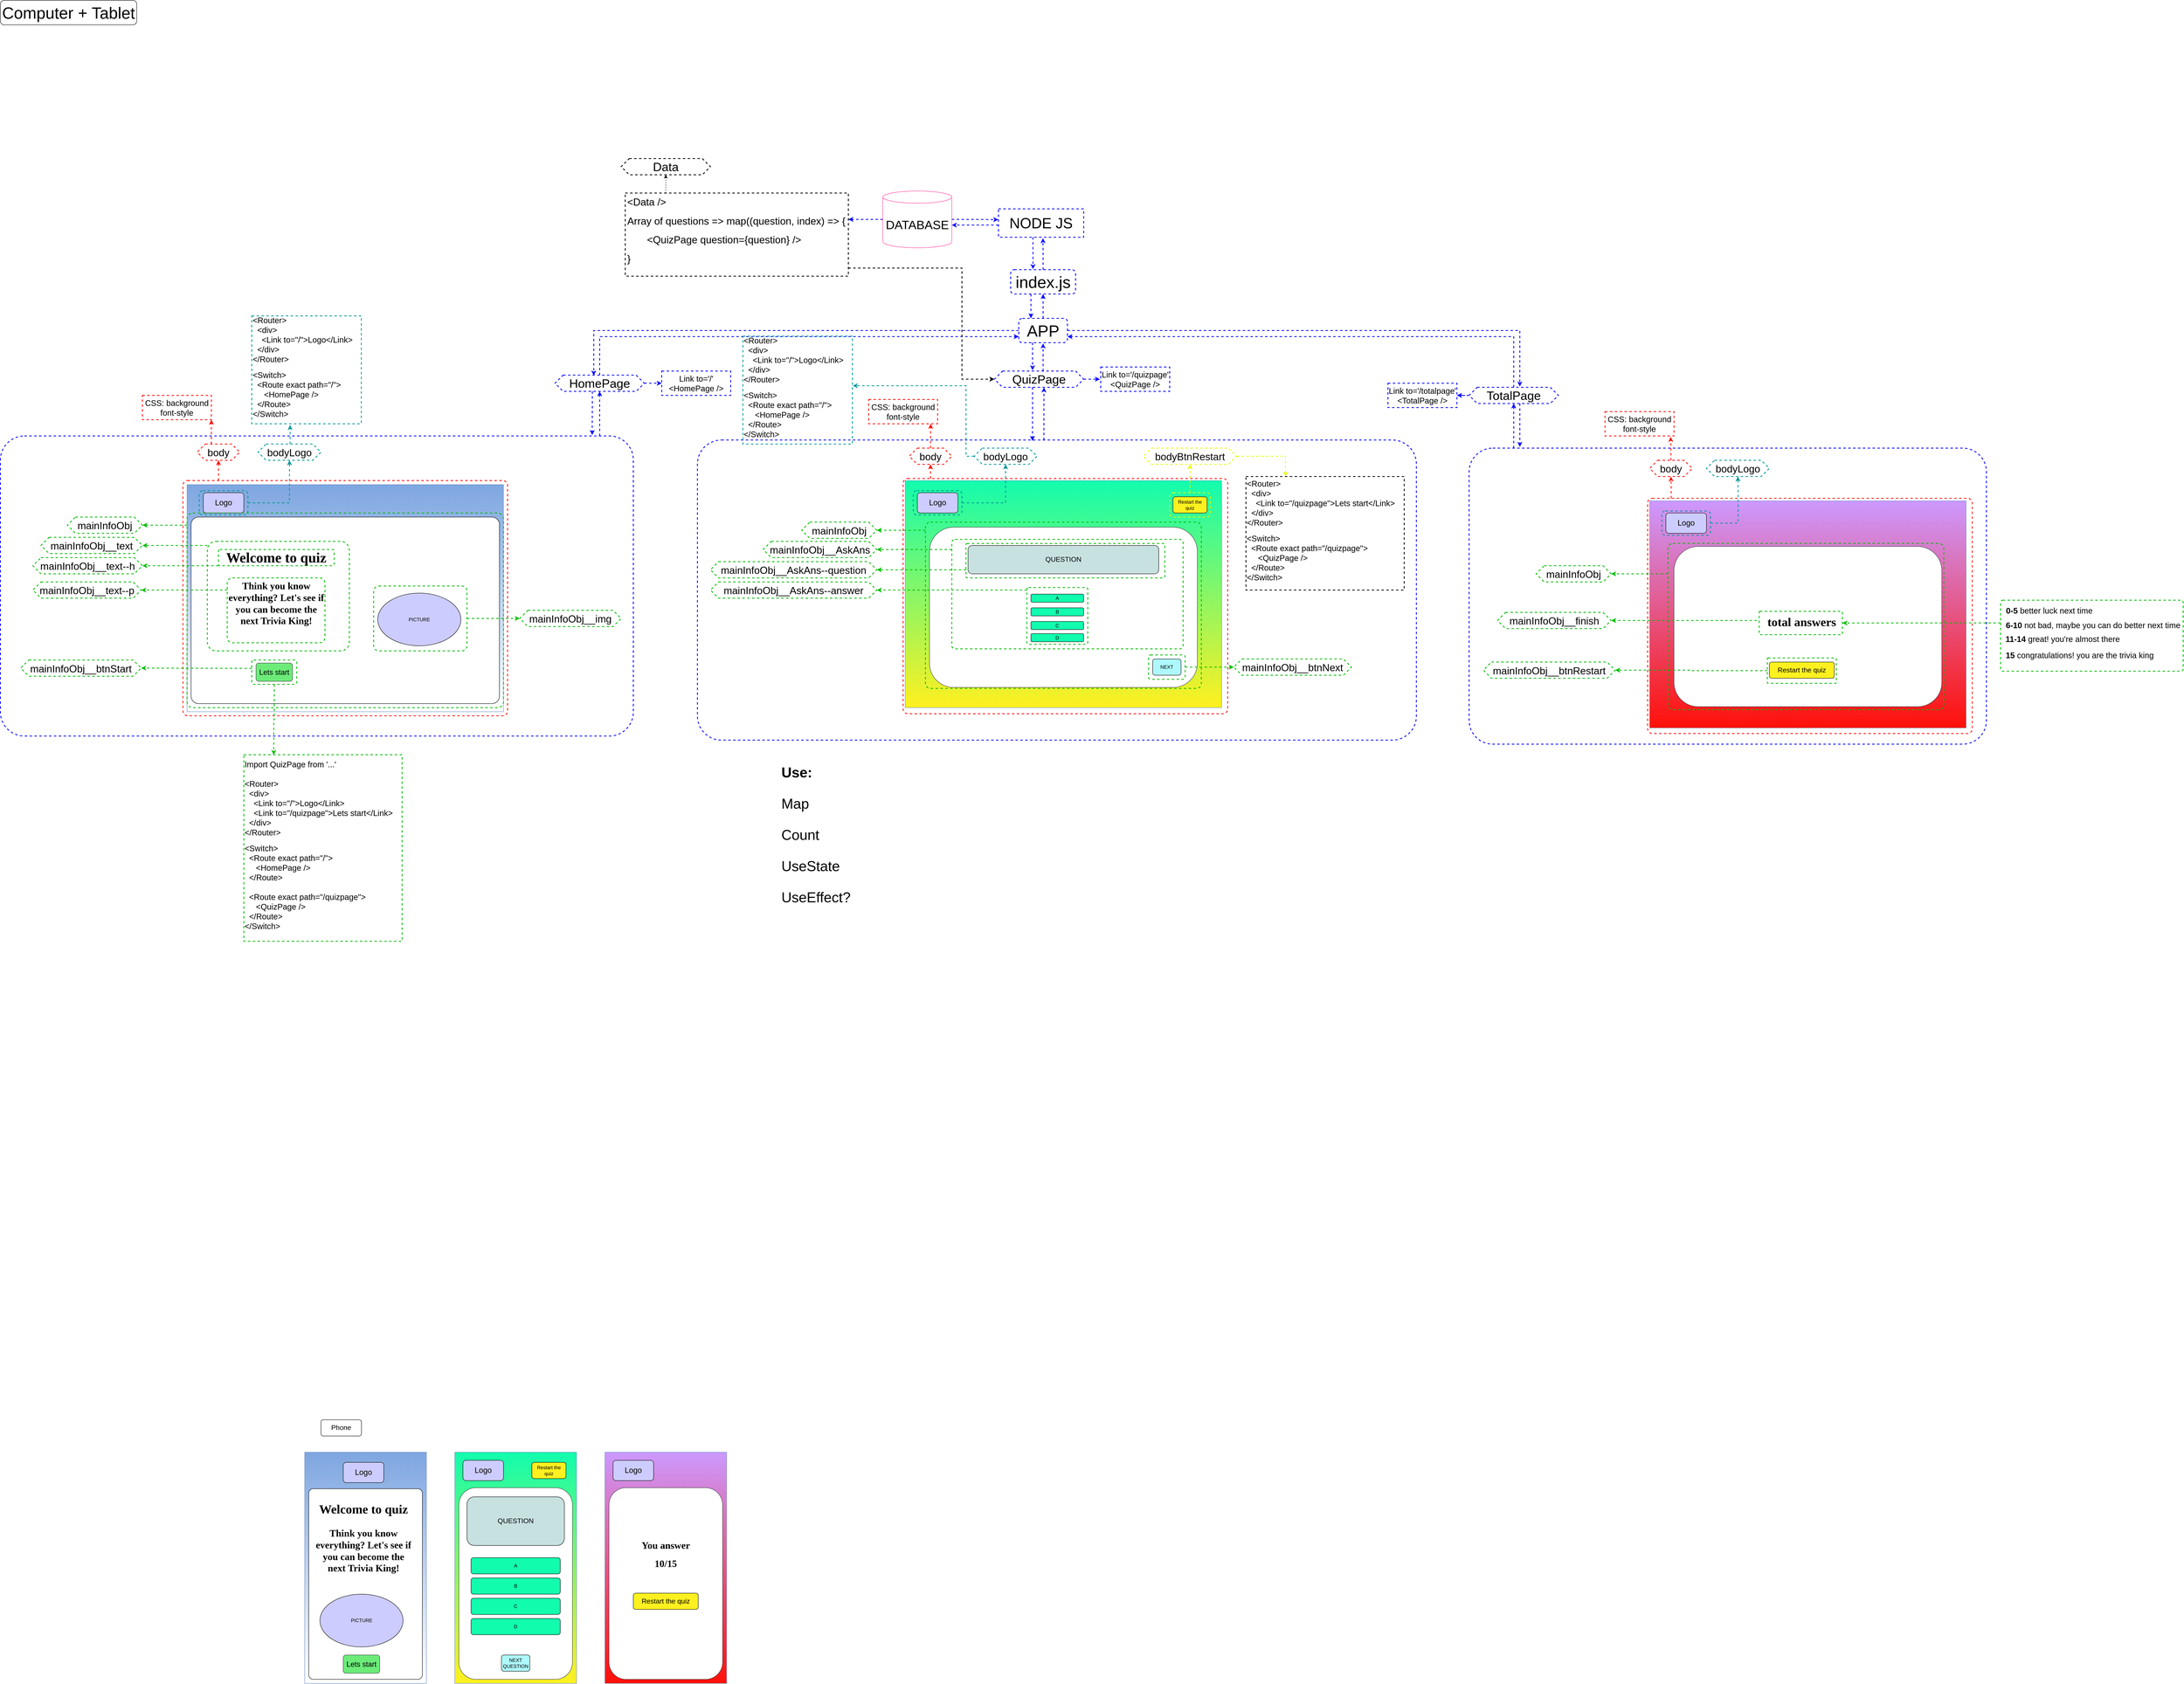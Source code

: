 <mxfile version="14.4.4" type="github">
  <diagram id="KNThbymLGsVphi79HAY6" name="Page-1">
    <mxGraphModel dx="3307" dy="2675" grid="1" gridSize="10" guides="1" tooltips="1" connect="1" arrows="1" fold="1" page="1" pageScale="1" pageWidth="827" pageHeight="1169" math="0" shadow="0">
      <root>
        <mxCell id="0" />
        <mxCell id="1" parent="0" />
        <mxCell id="_W2Wu4x4kJNPoguewZKQ-175" value="" style="rounded=1;whiteSpace=wrap;html=1;shadow=0;dashed=1;strokeWidth=2;fillColor=none;gradientColor=none;arcSize=8;strokeColor=#0000FF;" parent="1" vertex="1">
          <mxGeometry x="2880" y="-16" width="1275" height="730" as="geometry" />
        </mxCell>
        <mxCell id="_W2Wu4x4kJNPoguewZKQ-155" value="" style="rounded=1;whiteSpace=wrap;html=1;shadow=0;dashed=1;strokeWidth=2;fillColor=none;gradientColor=none;arcSize=8;strokeColor=#0000FF;" parent="1" vertex="1">
          <mxGeometry x="978" y="-36" width="1772" height="740" as="geometry" />
        </mxCell>
        <mxCell id="_W2Wu4x4kJNPoguewZKQ-123" style="edgeStyle=orthogonalEdgeStyle;rounded=0;orthogonalLoop=1;jettySize=auto;html=1;entryX=0.5;entryY=1;entryDx=0;entryDy=0;dashed=1;strokeWidth=2;strokeColor=#0000FF;" parent="1" source="_W2Wu4x4kJNPoguewZKQ-121" target="_W2Wu4x4kJNPoguewZKQ-122" edge="1">
          <mxGeometry relative="1" as="geometry">
            <Array as="points">
              <mxPoint x="737" y="-106" />
              <mxPoint x="737" y="-106" />
            </Array>
          </mxGeometry>
        </mxCell>
        <mxCell id="_W2Wu4x4kJNPoguewZKQ-121" value="" style="rounded=1;whiteSpace=wrap;html=1;shadow=0;dashed=1;strokeWidth=2;fillColor=none;gradientColor=none;arcSize=8;strokeColor=#0000FF;" parent="1" vertex="1">
          <mxGeometry x="-740" y="-46" width="1560" height="740" as="geometry" />
        </mxCell>
        <mxCell id="_W2Wu4x4kJNPoguewZKQ-1" value="" style="rounded=0;whiteSpace=wrap;html=1;strokeColor=#6c8ebf;gradientColor=#FFFFFF;fillColor=#7EA6E0;" parent="1" vertex="1">
          <mxGeometry x="-280" y="74" width="780" height="560" as="geometry" />
        </mxCell>
        <mxCell id="_W2Wu4x4kJNPoguewZKQ-2" value="&lt;font style=&quot;font-size: 40px&quot;&gt;Computer + Tablet&lt;/font&gt;" style="rounded=1;whiteSpace=wrap;html=1;" parent="1" vertex="1">
          <mxGeometry x="-740" y="-1120" width="336" height="60" as="geometry" />
        </mxCell>
        <mxCell id="_W2Wu4x4kJNPoguewZKQ-13" value="" style="rounded=0;whiteSpace=wrap;html=1;strokeColor=#6c8ebf;fillColor=#12FCAE;gradientColor=#FFF01F;" parent="1" vertex="1">
          <mxGeometry x="1490" y="64" width="780" height="560" as="geometry" />
        </mxCell>
        <mxCell id="_W2Wu4x4kJNPoguewZKQ-14" value="" style="rounded=1;whiteSpace=wrap;html=1;strokeColor=#36393d;fillColor=#FFFFFF;" parent="1" vertex="1">
          <mxGeometry x="1550" y="179" width="660" height="395" as="geometry" />
        </mxCell>
        <mxCell id="_W2Wu4x4kJNPoguewZKQ-15" value="&lt;font style=&quot;font-size: 17px&quot;&gt;QUESTION&lt;/font&gt;" style="rounded=1;whiteSpace=wrap;html=1;fillColor=#C7E0E0;" parent="1" vertex="1">
          <mxGeometry x="1645" y="224" width="470" height="70" as="geometry" />
        </mxCell>
        <mxCell id="_W2Wu4x4kJNPoguewZKQ-18" value="NEXT" style="rounded=1;whiteSpace=wrap;html=1;fillColor=#AEF9FC;" parent="1" vertex="1">
          <mxGeometry x="2100" y="504" width="70" height="40" as="geometry" />
        </mxCell>
        <mxCell id="_W2Wu4x4kJNPoguewZKQ-19" value="" style="rounded=1;whiteSpace=wrap;html=1;gradientColor=#FFFFFF;fillColor=#FFFFFF;arcSize=4;" parent="1" vertex="1">
          <mxGeometry x="-270" y="154" width="760" height="460" as="geometry" />
        </mxCell>
        <mxCell id="_W2Wu4x4kJNPoguewZKQ-20" value="&lt;h1&gt;&lt;font style=&quot;font-size: 35px&quot; face=&quot;Comic Sans MS&quot;&gt;Welcome to quiz&lt;/font&gt;&lt;/h1&gt;" style="text;html=1;strokeColor=none;fillColor=none;align=center;verticalAlign=middle;whiteSpace=wrap;rounded=0;" parent="1" vertex="1">
          <mxGeometry x="-220" y="224" width="320" height="60" as="geometry" />
        </mxCell>
        <mxCell id="_W2Wu4x4kJNPoguewZKQ-23" value="&lt;font style=&quot;font-size: 18px&quot;&gt;Lets start&lt;/font&gt;" style="rounded=1;whiteSpace=wrap;html=1;strokeColor=#36393d;fillColor=#6CEB79;" parent="1" vertex="1">
          <mxGeometry x="-110" y="514" width="90" height="45" as="geometry" />
        </mxCell>
        <mxCell id="_W2Wu4x4kJNPoguewZKQ-25" value="&lt;span style=&quot;background-color: rgb(255 , 240 , 31)&quot;&gt;Restart the quiz&lt;/span&gt;" style="rounded=1;whiteSpace=wrap;html=1;gradientColor=#FFF01F;fillColor=#FFF01F;" parent="1" vertex="1">
          <mxGeometry x="2150" y="104" width="84" height="40" as="geometry" />
        </mxCell>
        <mxCell id="_W2Wu4x4kJNPoguewZKQ-26" value="&lt;font style=&quot;font-size: 19px&quot;&gt;Logo&lt;/font&gt;" style="rounded=1;whiteSpace=wrap;html=1;fillColor=#CCCCFF;gradientColor=#CCCCFF;" parent="1" vertex="1">
          <mxGeometry x="1520" y="94" width="100" height="50" as="geometry" />
        </mxCell>
        <mxCell id="_W2Wu4x4kJNPoguewZKQ-27" value="&lt;h1&gt;&lt;font face=&quot;Comic Sans MS&quot;&gt;Think you know everything? Let&#39;s see if you can become the next Trivia King!&lt;/font&gt;&lt;/h1&gt;" style="text;html=1;strokeColor=none;fillColor=none;spacing=5;spacingTop=-20;whiteSpace=wrap;overflow=hidden;rounded=0;align=center;" parent="1" vertex="1">
          <mxGeometry x="-185" y="304" width="250" height="167.5" as="geometry" />
        </mxCell>
        <mxCell id="_W2Wu4x4kJNPoguewZKQ-28" value="&lt;font style=&quot;font-size: 19px&quot;&gt;Logo&lt;/font&gt;" style="rounded=1;whiteSpace=wrap;html=1;fillColor=#CCCCFF;gradientColor=#CCCCFF;" parent="1" vertex="1">
          <mxGeometry x="-240" y="94" width="100" height="50" as="geometry" />
        </mxCell>
        <mxCell id="_W2Wu4x4kJNPoguewZKQ-30" value="PICTURE" style="ellipse;whiteSpace=wrap;html=1;fillColor=#CCCCFF;gradientColor=#CCCCFF;" parent="1" vertex="1">
          <mxGeometry x="190" y="341.5" width="205" height="130" as="geometry" />
        </mxCell>
        <mxCell id="_W2Wu4x4kJNPoguewZKQ-36" value="A" style="rounded=1;whiteSpace=wrap;html=1;fillColor=#12FCAE;" parent="1" vertex="1">
          <mxGeometry x="1800" y="344" width="130" height="20" as="geometry" />
        </mxCell>
        <mxCell id="_W2Wu4x4kJNPoguewZKQ-39" value="B" style="rounded=1;whiteSpace=wrap;html=1;fillColor=#12FCAE;" parent="1" vertex="1">
          <mxGeometry x="1800" y="377.75" width="130" height="20" as="geometry" />
        </mxCell>
        <mxCell id="_W2Wu4x4kJNPoguewZKQ-40" value="D" style="rounded=1;whiteSpace=wrap;html=1;fillColor=#12FCAE;gradientDirection=east;" parent="1" vertex="1">
          <mxGeometry x="1800" y="441.5" width="130" height="20" as="geometry" />
        </mxCell>
        <mxCell id="_W2Wu4x4kJNPoguewZKQ-41" value="C" style="rounded=1;whiteSpace=wrap;html=1;fillColor=#12FCAE;" parent="1" vertex="1">
          <mxGeometry x="1800" y="411.5" width="130" height="20" as="geometry" />
        </mxCell>
        <mxCell id="_W2Wu4x4kJNPoguewZKQ-42" value="" style="rounded=0;whiteSpace=wrap;html=1;strokeColor=#6c8ebf;gradientColor=#FFFFFF;fillColor=#7EA6E0;" parent="1" vertex="1">
          <mxGeometry x="10" y="2460" width="300" height="570" as="geometry" />
        </mxCell>
        <mxCell id="_W2Wu4x4kJNPoguewZKQ-44" value="&lt;font style=&quot;font-size: 17px&quot;&gt;Phone&lt;/font&gt;" style="rounded=1;whiteSpace=wrap;html=1;" parent="1" vertex="1">
          <mxGeometry x="50" y="2380" width="100" height="40" as="geometry" />
        </mxCell>
        <mxCell id="_W2Wu4x4kJNPoguewZKQ-45" value="&lt;font style=&quot;font-size: 19px&quot;&gt;Logo&lt;/font&gt;" style="rounded=1;whiteSpace=wrap;html=1;fillColor=#CCCCFF;gradientColor=#CCCCFF;" parent="1" vertex="1">
          <mxGeometry x="105" y="2485" width="100" height="50" as="geometry" />
        </mxCell>
        <mxCell id="_W2Wu4x4kJNPoguewZKQ-46" value="" style="rounded=1;whiteSpace=wrap;html=1;gradientColor=#FFFFFF;fillColor=#FFFFFF;arcSize=4;" parent="1" vertex="1">
          <mxGeometry x="20" y="2550" width="280" height="470" as="geometry" />
        </mxCell>
        <mxCell id="_W2Wu4x4kJNPoguewZKQ-47" value="&lt;h1&gt;&lt;font style=&quot;font-size: 31px&quot; face=&quot;Comic Sans MS&quot;&gt;Welcome to quiz&lt;/font&gt;&lt;/h1&gt;" style="text;html=1;strokeColor=none;fillColor=none;align=center;verticalAlign=middle;whiteSpace=wrap;rounded=0;" parent="1" vertex="1">
          <mxGeometry x="30" y="2570" width="250" height="60" as="geometry" />
        </mxCell>
        <mxCell id="_W2Wu4x4kJNPoguewZKQ-48" value="&lt;h1&gt;&lt;font face=&quot;Comic Sans MS&quot;&gt;Think you know everything? Let&#39;s see if you can become the next Trivia King!&lt;/font&gt;&lt;/h1&gt;" style="text;html=1;strokeColor=none;fillColor=none;spacing=5;spacingTop=-20;whiteSpace=wrap;overflow=hidden;rounded=0;align=center;" parent="1" vertex="1">
          <mxGeometry x="30" y="2640" width="250" height="167.5" as="geometry" />
        </mxCell>
        <mxCell id="_W2Wu4x4kJNPoguewZKQ-49" value="&lt;font style=&quot;font-size: 18px&quot;&gt;Lets start&lt;/font&gt;" style="rounded=1;whiteSpace=wrap;html=1;strokeColor=#36393d;fillColor=#6CEB79;" parent="1" vertex="1">
          <mxGeometry x="105" y="2960" width="90" height="45" as="geometry" />
        </mxCell>
        <mxCell id="_W2Wu4x4kJNPoguewZKQ-50" value="PICTURE" style="ellipse;whiteSpace=wrap;html=1;fillColor=#CCCCFF;gradientColor=#CCCCFF;" parent="1" vertex="1">
          <mxGeometry x="47.5" y="2810" width="205" height="130" as="geometry" />
        </mxCell>
        <mxCell id="_W2Wu4x4kJNPoguewZKQ-52" value="" style="rounded=0;whiteSpace=wrap;html=1;strokeColor=#6c8ebf;fillColor=#12FCAE;gradientColor=#FFF01F;" parent="1" vertex="1">
          <mxGeometry x="380" y="2460" width="300" height="570" as="geometry" />
        </mxCell>
        <mxCell id="_W2Wu4x4kJNPoguewZKQ-53" value="&lt;font style=&quot;font-size: 19px&quot;&gt;Logo&lt;/font&gt;" style="rounded=1;whiteSpace=wrap;html=1;fillColor=#CCCCFF;gradientColor=#CCCCFF;" parent="1" vertex="1">
          <mxGeometry x="400" y="2480" width="100" height="50" as="geometry" />
        </mxCell>
        <mxCell id="_W2Wu4x4kJNPoguewZKQ-54" value="" style="rounded=1;whiteSpace=wrap;html=1;strokeColor=#36393d;fillColor=#FFFFFF;" parent="1" vertex="1">
          <mxGeometry x="390" y="2547.5" width="280" height="472.5" as="geometry" />
        </mxCell>
        <mxCell id="_W2Wu4x4kJNPoguewZKQ-55" value="&lt;font style=&quot;font-size: 17px&quot;&gt;QUESTION&lt;/font&gt;" style="rounded=1;whiteSpace=wrap;html=1;fillColor=#C7E0E0;" parent="1" vertex="1">
          <mxGeometry x="410" y="2570" width="240" height="120" as="geometry" />
        </mxCell>
        <mxCell id="_W2Wu4x4kJNPoguewZKQ-56" value="A" style="rounded=1;whiteSpace=wrap;html=1;fillColor=#12FCAE;" parent="1" vertex="1">
          <mxGeometry x="420" y="2720" width="220" height="40" as="geometry" />
        </mxCell>
        <mxCell id="_W2Wu4x4kJNPoguewZKQ-57" value="D" style="rounded=1;whiteSpace=wrap;html=1;fillColor=#12FCAE;" parent="1" vertex="1">
          <mxGeometry x="420" y="2870" width="220" height="40" as="geometry" />
        </mxCell>
        <mxCell id="_W2Wu4x4kJNPoguewZKQ-58" value="C" style="rounded=1;whiteSpace=wrap;html=1;fillColor=#12FCAE;" parent="1" vertex="1">
          <mxGeometry x="420" y="2820" width="220" height="40" as="geometry" />
        </mxCell>
        <mxCell id="_W2Wu4x4kJNPoguewZKQ-59" value="B" style="rounded=1;whiteSpace=wrap;html=1;fillColor=#12FCAE;" parent="1" vertex="1">
          <mxGeometry x="420" y="2770" width="220" height="40" as="geometry" />
        </mxCell>
        <mxCell id="_W2Wu4x4kJNPoguewZKQ-60" value="&lt;span style=&quot;background-color: rgb(255 , 240 , 31)&quot;&gt;Restart the quiz&lt;/span&gt;" style="rounded=1;whiteSpace=wrap;html=1;gradientColor=#FFF01F;fillColor=#FFF01F;" parent="1" vertex="1">
          <mxGeometry x="570" y="2485" width="84" height="40" as="geometry" />
        </mxCell>
        <mxCell id="_W2Wu4x4kJNPoguewZKQ-61" value="NEXT QUESTION" style="rounded=1;whiteSpace=wrap;html=1;fillColor=#AEF9FC;" parent="1" vertex="1">
          <mxGeometry x="495" y="2960" width="70" height="40" as="geometry" />
        </mxCell>
        <mxCell id="_W2Wu4x4kJNPoguewZKQ-62" value="" style="rounded=0;whiteSpace=wrap;html=1;strokeColor=#6c8ebf;fillColor=#CC99FF;gradientColor=#FF1008;" parent="1" vertex="1">
          <mxGeometry x="3325" y="114" width="780" height="560" as="geometry" />
        </mxCell>
        <mxCell id="_W2Wu4x4kJNPoguewZKQ-63" value="" style="rounded=1;whiteSpace=wrap;html=1;strokeColor=#36393d;fillColor=#FFFFFF;" parent="1" vertex="1">
          <mxGeometry x="3385" y="226.5" width="660" height="395" as="geometry" />
        </mxCell>
        <mxCell id="_W2Wu4x4kJNPoguewZKQ-64" value="&lt;font style=&quot;font-size: 19px&quot;&gt;Logo&lt;/font&gt;" style="rounded=1;whiteSpace=wrap;html=1;fillColor=#CCCCFF;gradientColor=#CCCCFF;" parent="1" vertex="1">
          <mxGeometry x="3365" y="144" width="100" height="50" as="geometry" />
        </mxCell>
        <mxCell id="_W2Wu4x4kJNPoguewZKQ-66" value="&lt;h1&gt;&lt;font face=&quot;Comic Sans MS&quot; style=&quot;font-size: 30px&quot;&gt;total answers&lt;/font&gt;&lt;/h1&gt;" style="text;html=1;strokeColor=none;fillColor=none;spacing=5;spacingTop=-20;whiteSpace=wrap;overflow=hidden;rounded=0;align=center;" parent="1" vertex="1">
          <mxGeometry x="3575" y="389" width="250" height="60" as="geometry" />
        </mxCell>
        <mxCell id="_W2Wu4x4kJNPoguewZKQ-67" value="&lt;span style=&quot;background-color: rgb(255 , 240 , 31)&quot;&gt;&lt;font style=&quot;font-size: 17px&quot;&gt;Restart the quiz&lt;/font&gt;&lt;/span&gt;" style="rounded=1;whiteSpace=wrap;html=1;gradientColor=#FFF01F;fillColor=#FFF01F;" parent="1" vertex="1">
          <mxGeometry x="3620" y="511.5" width="160" height="40" as="geometry" />
        </mxCell>
        <mxCell id="_W2Wu4x4kJNPoguewZKQ-68" value="" style="rounded=0;whiteSpace=wrap;html=1;strokeColor=#6c8ebf;fillColor=#CC99FF;gradientColor=#FF1008;" parent="1" vertex="1">
          <mxGeometry x="750" y="2460" width="300" height="570" as="geometry" />
        </mxCell>
        <mxCell id="_W2Wu4x4kJNPoguewZKQ-69" value="" style="rounded=1;whiteSpace=wrap;html=1;strokeColor=#36393d;fillColor=#FFFFFF;" parent="1" vertex="1">
          <mxGeometry x="760" y="2547.5" width="280" height="472.5" as="geometry" />
        </mxCell>
        <mxCell id="_W2Wu4x4kJNPoguewZKQ-70" value="&lt;font style=&quot;font-size: 19px&quot;&gt;Logo&lt;/font&gt;" style="rounded=1;whiteSpace=wrap;html=1;fillColor=#CCCCFF;gradientColor=#CCCCFF;" parent="1" vertex="1">
          <mxGeometry x="770" y="2480" width="100" height="50" as="geometry" />
        </mxCell>
        <mxCell id="_W2Wu4x4kJNPoguewZKQ-71" value="&lt;h1&gt;&lt;font face=&quot;Comic Sans MS&quot;&gt;You answer&lt;/font&gt;&lt;/h1&gt;&lt;h1&gt;&lt;font face=&quot;Comic Sans MS&quot;&gt;&amp;nbsp;10/15&amp;nbsp;&lt;/font&gt;&lt;/h1&gt;" style="text;html=1;strokeColor=none;fillColor=none;spacing=5;spacingTop=-20;whiteSpace=wrap;overflow=hidden;rounded=0;align=center;" parent="1" vertex="1">
          <mxGeometry x="775" y="2670" width="250" height="90" as="geometry" />
        </mxCell>
        <mxCell id="_W2Wu4x4kJNPoguewZKQ-72" value="&lt;span style=&quot;background-color: rgb(255 , 240 , 31)&quot;&gt;&lt;font style=&quot;font-size: 17px&quot;&gt;Restart the quiz&lt;/font&gt;&lt;/span&gt;" style="rounded=1;whiteSpace=wrap;html=1;gradientColor=#FFF01F;fillColor=#FFF01F;" parent="1" vertex="1">
          <mxGeometry x="820" y="2807.5" width="160" height="40" as="geometry" />
        </mxCell>
        <mxCell id="_W2Wu4x4kJNPoguewZKQ-75" value="&lt;font style=&quot;font-size: 20px&quot;&gt;&lt;b&gt;0-5&lt;/b&gt; better luck next time&lt;/font&gt;" style="text;html=1;strokeColor=none;fillColor=none;align=center;verticalAlign=middle;whiteSpace=wrap;rounded=0;" parent="1" vertex="1">
          <mxGeometry x="4200" y="374" width="220" height="20" as="geometry" />
        </mxCell>
        <mxCell id="_W2Wu4x4kJNPoguewZKQ-76" value="&lt;span style=&quot;color: rgba(0 , 0 , 0 , 0) ; font-family: monospace ; font-size: 0px&quot;&gt;%3CmxGraphModel%3E%3Croot%3E%3CmxCell%20id%3D%220%22%2F%3E%3CmxCell%20id%3D%221%22%20parent%3D%220%22%2F%3E%3CmxCell%20id%3D%222%22%20value%3D%22%26lt%3Bfont%20style%3D%26quot%3Bfont-size%3A%2020px%26quot%3B%26gt%3B%26lt%3Bb%26gt%3B0-5%26lt%3B%2Fb%26gt%3B%20better%20luck%20next%20time%26lt%3B%2Ffont%26gt%3B%22%20style%3D%22text%3Bhtml%3D1%3BstrokeColor%3Dnone%3BfillColor%3Dnone%3Balign%3Dcenter%3BverticalAlign%3Dmiddle%3BwhiteSpace%3Dwrap%3Brounded%3D0%3B%22%20vertex%3D%221%22%20parent%3D%221%22%3E%3CmxGeometry%20x%3D%222640%22%20y%3D%22120%22%20width%3D%22310%22%20height%3D%2220%22%20as%3D%22geometry%22%2F%3E%3C%2FmxCell%3E%3C%2Froot%3E%3C%2FmxGraphModel%3E&lt;/span&gt;" style="text;html=1;strokeColor=none;fillColor=none;align=center;verticalAlign=middle;whiteSpace=wrap;rounded=0;" parent="1" vertex="1">
          <mxGeometry x="2260" y="119" width="310" height="20" as="geometry" />
        </mxCell>
        <mxCell id="_W2Wu4x4kJNPoguewZKQ-77" value="&lt;span style=&quot;font-size: 20px&quot;&gt;&lt;b&gt;6-10 &lt;/b&gt;not bad, maybe you can do better next time&lt;/span&gt;" style="text;html=1;strokeColor=none;fillColor=none;align=center;verticalAlign=middle;whiteSpace=wrap;rounded=0;" parent="1" vertex="1">
          <mxGeometry x="4198" y="410" width="440" height="20" as="geometry" />
        </mxCell>
        <mxCell id="_W2Wu4x4kJNPoguewZKQ-78" value="&lt;span style=&quot;font-size: 20px&quot;&gt;&lt;b&gt;11-14 &lt;/b&gt;great! you&#39;re almost there&lt;/span&gt;" style="text;html=1;strokeColor=none;fillColor=none;align=center;verticalAlign=middle;whiteSpace=wrap;rounded=0;" parent="1" vertex="1">
          <mxGeometry x="4198" y="444" width="290" height="20" as="geometry" />
        </mxCell>
        <mxCell id="_W2Wu4x4kJNPoguewZKQ-79" value="&lt;b style=&quot;font-size: 20px&quot;&gt;15 &lt;/b&gt;&lt;span style=&quot;font-size: 20px&quot;&gt;congratulations&lt;/span&gt;&lt;span style=&quot;font-size: 20px&quot;&gt;! you are the trivia king&lt;/span&gt;" style="text;html=1;strokeColor=none;fillColor=none;align=center;verticalAlign=middle;whiteSpace=wrap;rounded=0;" parent="1" vertex="1">
          <mxGeometry x="4200" y="479" width="370" height="30" as="geometry" />
        </mxCell>
        <mxCell id="_W2Wu4x4kJNPoguewZKQ-125" style="edgeStyle=orthogonalEdgeStyle;rounded=0;orthogonalLoop=1;jettySize=auto;html=1;entryX=1;entryY=1;entryDx=0;entryDy=0;dashed=1;strokeWidth=2;strokeColor=#FF1008;" parent="1" source="_W2Wu4x4kJNPoguewZKQ-84" target="_W2Wu4x4kJNPoguewZKQ-124" edge="1">
          <mxGeometry relative="1" as="geometry">
            <Array as="points">
              <mxPoint x="-220" y="-36" />
              <mxPoint x="-220" y="-36" />
            </Array>
          </mxGeometry>
        </mxCell>
        <mxCell id="_W2Wu4x4kJNPoguewZKQ-84" value="&lt;font style=&quot;font-size: 25px&quot;&gt;body&lt;/font&gt;" style="shape=hexagon;perimeter=hexagonPerimeter2;whiteSpace=wrap;html=1;fixedSize=1;dashed=1;strokeColor=#FF1008;fillColor=none;gradientColor=none;strokeWidth=2;" parent="1" vertex="1">
          <mxGeometry x="-255" y="-26" width="105" height="40" as="geometry" />
        </mxCell>
        <mxCell id="_W2Wu4x4kJNPoguewZKQ-96" style="edgeStyle=orthogonalEdgeStyle;rounded=0;orthogonalLoop=1;jettySize=auto;html=1;entryX=0.5;entryY=1;entryDx=0;entryDy=0;strokeColor=#FF1008;dashed=1;strokeWidth=2;" parent="1" source="_W2Wu4x4kJNPoguewZKQ-95" target="_W2Wu4x4kJNPoguewZKQ-84" edge="1">
          <mxGeometry relative="1" as="geometry">
            <Array as="points">
              <mxPoint x="-202" y="54" />
            </Array>
          </mxGeometry>
        </mxCell>
        <mxCell id="_W2Wu4x4kJNPoguewZKQ-95" value="" style="rounded=1;whiteSpace=wrap;html=1;shadow=0;dashed=1;strokeColor=#FF1008;strokeWidth=2;fillColor=none;gradientColor=none;arcSize=2;" parent="1" vertex="1">
          <mxGeometry x="-290" y="64" width="800" height="580" as="geometry" />
        </mxCell>
        <mxCell id="_W2Wu4x4kJNPoguewZKQ-100" style="edgeStyle=orthogonalEdgeStyle;rounded=0;orthogonalLoop=1;jettySize=auto;html=1;entryX=0.5;entryY=1;entryDx=0;entryDy=0;dashed=1;strokeWidth=2;strokeColor=#009999;" parent="1" source="_W2Wu4x4kJNPoguewZKQ-98" target="_W2Wu4x4kJNPoguewZKQ-99" edge="1">
          <mxGeometry relative="1" as="geometry">
            <Array as="points">
              <mxPoint x="-27" y="119" />
            </Array>
          </mxGeometry>
        </mxCell>
        <mxCell id="_W2Wu4x4kJNPoguewZKQ-98" value="" style="rounded=1;whiteSpace=wrap;html=1;shadow=0;dashed=1;strokeWidth=2;fillColor=none;gradientColor=none;strokeColor=#009999;" parent="1" vertex="1">
          <mxGeometry x="-250" y="89" width="120" height="60" as="geometry" />
        </mxCell>
        <mxCell id="_W2Wu4x4kJNPoguewZKQ-229" style="edgeStyle=orthogonalEdgeStyle;rounded=0;orthogonalLoop=1;jettySize=auto;html=1;entryX=0.35;entryY=1.011;entryDx=0;entryDy=0;entryPerimeter=0;dashed=1;strokeWidth=2;strokeColor=#009999;" parent="1" source="_W2Wu4x4kJNPoguewZKQ-99" target="_W2Wu4x4kJNPoguewZKQ-228" edge="1">
          <mxGeometry relative="1" as="geometry">
            <Array as="points">
              <mxPoint x="-26" y="-40" />
              <mxPoint x="-26" y="-40" />
            </Array>
          </mxGeometry>
        </mxCell>
        <mxCell id="_W2Wu4x4kJNPoguewZKQ-99" value="&lt;font style=&quot;font-size: 25px&quot;&gt;bodyLogo&lt;/font&gt;" style="shape=hexagon;perimeter=hexagonPerimeter2;whiteSpace=wrap;html=1;fixedSize=1;dashed=1;fillColor=none;gradientColor=none;strokeWidth=2;strokeColor=#009999;" parent="1" vertex="1">
          <mxGeometry x="-105" y="-26" width="155" height="40" as="geometry" />
        </mxCell>
        <mxCell id="_W2Wu4x4kJNPoguewZKQ-103" style="edgeStyle=orthogonalEdgeStyle;rounded=0;orthogonalLoop=1;jettySize=auto;html=1;entryX=1;entryY=0.5;entryDx=0;entryDy=0;dashed=1;strokeWidth=2;strokeColor=#00BD00;" parent="1" source="_W2Wu4x4kJNPoguewZKQ-101" target="_W2Wu4x4kJNPoguewZKQ-102" edge="1">
          <mxGeometry relative="1" as="geometry">
            <mxPoint x="-370" y="174" as="targetPoint" />
            <Array as="points">
              <mxPoint x="-330" y="174" />
              <mxPoint x="-330" y="174" />
            </Array>
          </mxGeometry>
        </mxCell>
        <mxCell id="_W2Wu4x4kJNPoguewZKQ-101" value="" style="rounded=1;whiteSpace=wrap;html=1;shadow=0;dashed=1;strokeWidth=2;fillColor=none;gradientColor=none;arcSize=3;strokeColor=#00BD00;" parent="1" vertex="1">
          <mxGeometry x="-280" y="144" width="780" height="480" as="geometry" />
        </mxCell>
        <mxCell id="_W2Wu4x4kJNPoguewZKQ-102" value="&lt;font style=&quot;font-size: 25px&quot;&gt;mainInfoObj&lt;/font&gt;" style="shape=hexagon;perimeter=hexagonPerimeter2;whiteSpace=wrap;html=1;fixedSize=1;dashed=1;fillColor=none;gradientColor=none;strokeWidth=2;strokeColor=#00BD00;" parent="1" vertex="1">
          <mxGeometry x="-575" y="154" width="185" height="40" as="geometry" />
        </mxCell>
        <mxCell id="_W2Wu4x4kJNPoguewZKQ-106" style="edgeStyle=orthogonalEdgeStyle;rounded=0;orthogonalLoop=1;jettySize=auto;html=1;entryX=1;entryY=0.5;entryDx=0;entryDy=0;dashed=1;strokeColor=#00BD00;strokeWidth=2;" parent="1" source="_W2Wu4x4kJNPoguewZKQ-104" target="_W2Wu4x4kJNPoguewZKQ-105" edge="1">
          <mxGeometry relative="1" as="geometry">
            <Array as="points">
              <mxPoint x="-390" y="224" />
            </Array>
          </mxGeometry>
        </mxCell>
        <mxCell id="_W2Wu4x4kJNPoguewZKQ-104" value="" style="rounded=1;whiteSpace=wrap;html=1;shadow=0;dashed=1;strokeColor=#00BD00;strokeWidth=2;fillColor=none;gradientColor=none;arcSize=8;" parent="1" vertex="1">
          <mxGeometry x="-230" y="214" width="350" height="270" as="geometry" />
        </mxCell>
        <mxCell id="_W2Wu4x4kJNPoguewZKQ-105" value="&lt;font style=&quot;font-size: 25px&quot;&gt;mainInfoObj__text&lt;/font&gt;" style="shape=hexagon;perimeter=hexagonPerimeter2;whiteSpace=wrap;html=1;fixedSize=1;dashed=1;fillColor=none;gradientColor=none;strokeWidth=2;strokeColor=#00BD00;" parent="1" vertex="1">
          <mxGeometry x="-640" y="204" width="250" height="40" as="geometry" />
        </mxCell>
        <mxCell id="_W2Wu4x4kJNPoguewZKQ-110" style="edgeStyle=orthogonalEdgeStyle;rounded=0;orthogonalLoop=1;jettySize=auto;html=1;entryX=1;entryY=0.5;entryDx=0;entryDy=0;dashed=1;strokeWidth=2;strokeColor=#00BD00;" parent="1" source="_W2Wu4x4kJNPoguewZKQ-107" target="_W2Wu4x4kJNPoguewZKQ-108" edge="1">
          <mxGeometry relative="1" as="geometry">
            <Array as="points">
              <mxPoint x="-240" y="274" />
              <mxPoint x="-240" y="274" />
            </Array>
          </mxGeometry>
        </mxCell>
        <mxCell id="_W2Wu4x4kJNPoguewZKQ-107" value="" style="rounded=1;whiteSpace=wrap;html=1;shadow=0;dashed=1;strokeColor=#00BD00;strokeWidth=2;fillColor=none;gradientColor=none;arcSize=8;" parent="1" vertex="1">
          <mxGeometry x="-202.5" y="234" width="285" height="40" as="geometry" />
        </mxCell>
        <mxCell id="_W2Wu4x4kJNPoguewZKQ-108" value="&lt;font style=&quot;font-size: 25px&quot;&gt;mainInfoObj__text--h&lt;/font&gt;" style="shape=hexagon;perimeter=hexagonPerimeter2;whiteSpace=wrap;html=1;fixedSize=1;dashed=1;fillColor=none;gradientColor=none;strokeWidth=2;strokeColor=#00BD00;" parent="1" vertex="1">
          <mxGeometry x="-660" y="254" width="270" height="40" as="geometry" />
        </mxCell>
        <mxCell id="_W2Wu4x4kJNPoguewZKQ-111" value="&lt;font style=&quot;font-size: 25px&quot;&gt;mainInfoObj__text--p&lt;/font&gt;" style="shape=hexagon;perimeter=hexagonPerimeter2;whiteSpace=wrap;html=1;fixedSize=1;dashed=1;fillColor=none;gradientColor=none;strokeWidth=2;strokeColor=#00BD00;" parent="1" vertex="1">
          <mxGeometry x="-660" y="314" width="267" height="40" as="geometry" />
        </mxCell>
        <mxCell id="_W2Wu4x4kJNPoguewZKQ-113" style="edgeStyle=orthogonalEdgeStyle;rounded=0;orthogonalLoop=1;jettySize=auto;html=1;entryX=1;entryY=0.5;entryDx=0;entryDy=0;dashed=1;strokeWidth=2;strokeColor=#00BD00;" parent="1" source="_W2Wu4x4kJNPoguewZKQ-112" target="_W2Wu4x4kJNPoguewZKQ-111" edge="1">
          <mxGeometry relative="1" as="geometry">
            <Array as="points">
              <mxPoint x="-260" y="334" />
              <mxPoint x="-260" y="334" />
            </Array>
          </mxGeometry>
        </mxCell>
        <mxCell id="_W2Wu4x4kJNPoguewZKQ-112" value="" style="rounded=1;whiteSpace=wrap;html=1;shadow=0;dashed=1;strokeColor=#00BD00;strokeWidth=2;fillColor=none;gradientColor=none;arcSize=8;" parent="1" vertex="1">
          <mxGeometry x="-181" y="304" width="241" height="160" as="geometry" />
        </mxCell>
        <mxCell id="_W2Wu4x4kJNPoguewZKQ-116" style="edgeStyle=orthogonalEdgeStyle;rounded=0;orthogonalLoop=1;jettySize=auto;html=1;entryX=1;entryY=0.5;entryDx=0;entryDy=0;dashed=1;strokeColor=#00BD00;strokeWidth=2;" parent="1" source="_W2Wu4x4kJNPoguewZKQ-114" target="_W2Wu4x4kJNPoguewZKQ-115" edge="1">
          <mxGeometry relative="1" as="geometry">
            <Array as="points">
              <mxPoint x="-170" y="527" />
              <mxPoint x="-170" y="527" />
            </Array>
          </mxGeometry>
        </mxCell>
        <mxCell id="_W2Wu4x4kJNPoguewZKQ-224" style="edgeStyle=orthogonalEdgeStyle;rounded=0;orthogonalLoop=1;jettySize=auto;html=1;dashed=1;strokeWidth=2;strokeColor=#00BD00;entryX=0.189;entryY=0.001;entryDx=0;entryDy=0;entryPerimeter=0;" parent="1" source="_W2Wu4x4kJNPoguewZKQ-114" target="_W2Wu4x4kJNPoguewZKQ-225" edge="1">
          <mxGeometry relative="1" as="geometry">
            <mxPoint x="-66" y="770" as="targetPoint" />
          </mxGeometry>
        </mxCell>
        <mxCell id="_W2Wu4x4kJNPoguewZKQ-114" value="" style="rounded=1;whiteSpace=wrap;html=1;shadow=0;dashed=1;strokeColor=#00BD00;strokeWidth=2;fillColor=none;gradientColor=none;arcSize=8;" parent="1" vertex="1">
          <mxGeometry x="-120.5" y="506.5" width="111" height="60" as="geometry" />
        </mxCell>
        <mxCell id="_W2Wu4x4kJNPoguewZKQ-115" value="&lt;font style=&quot;font-size: 25px&quot;&gt;mainInfoObj__btnStart&lt;/font&gt;" style="shape=hexagon;perimeter=hexagonPerimeter2;whiteSpace=wrap;html=1;fixedSize=1;dashed=1;fillColor=none;gradientColor=none;strokeWidth=2;strokeColor=#00BD00;" parent="1" vertex="1">
          <mxGeometry x="-690" y="506.5" width="297" height="40" as="geometry" />
        </mxCell>
        <mxCell id="_W2Wu4x4kJNPoguewZKQ-119" style="edgeStyle=orthogonalEdgeStyle;rounded=0;orthogonalLoop=1;jettySize=auto;html=1;entryX=0;entryY=0.5;entryDx=0;entryDy=0;dashed=1;strokeColor=#00BD00;strokeWidth=2;" parent="1" source="_W2Wu4x4kJNPoguewZKQ-117" target="_W2Wu4x4kJNPoguewZKQ-118" edge="1">
          <mxGeometry relative="1" as="geometry" />
        </mxCell>
        <mxCell id="_W2Wu4x4kJNPoguewZKQ-117" value="" style="rounded=1;whiteSpace=wrap;html=1;shadow=0;dashed=1;strokeColor=#00BD00;strokeWidth=2;fillColor=none;gradientColor=none;arcSize=8;" parent="1" vertex="1">
          <mxGeometry x="180" y="324" width="230" height="160" as="geometry" />
        </mxCell>
        <mxCell id="_W2Wu4x4kJNPoguewZKQ-118" value="&lt;font style=&quot;font-size: 25px&quot;&gt;mainInfoObj__img&lt;/font&gt;" style="shape=hexagon;perimeter=hexagonPerimeter2;whiteSpace=wrap;html=1;fixedSize=1;dashed=1;fillColor=none;gradientColor=none;strokeWidth=2;strokeColor=#00BD00;" parent="1" vertex="1">
          <mxGeometry x="540" y="384" width="250" height="40" as="geometry" />
        </mxCell>
        <mxCell id="_W2Wu4x4kJNPoguewZKQ-184" style="edgeStyle=orthogonalEdgeStyle;rounded=0;orthogonalLoop=1;jettySize=auto;html=1;entryX=0;entryY=0.75;entryDx=0;entryDy=0;dashed=1;strokeWidth=2;strokeColor=#0000FF;" parent="1" source="_W2Wu4x4kJNPoguewZKQ-122" target="_W2Wu4x4kJNPoguewZKQ-183" edge="1">
          <mxGeometry relative="1" as="geometry">
            <Array as="points">
              <mxPoint x="737" y="-291" />
            </Array>
          </mxGeometry>
        </mxCell>
        <mxCell id="_W2Wu4x4kJNPoguewZKQ-195" style="edgeStyle=orthogonalEdgeStyle;rounded=0;orthogonalLoop=1;jettySize=auto;html=1;entryX=0;entryY=0.5;entryDx=0;entryDy=0;dashed=1;strokeColor=#0000FF;strokeWidth=2;" parent="1" source="_W2Wu4x4kJNPoguewZKQ-122" target="_W2Wu4x4kJNPoguewZKQ-194" edge="1">
          <mxGeometry relative="1" as="geometry" />
        </mxCell>
        <mxCell id="_W2Wu4x4kJNPoguewZKQ-214" style="edgeStyle=orthogonalEdgeStyle;rounded=0;orthogonalLoop=1;jettySize=auto;html=1;entryX=0.935;entryY=-0.003;entryDx=0;entryDy=0;entryPerimeter=0;dashed=1;strokeColor=#0000FF;strokeWidth=2;" parent="1" source="_W2Wu4x4kJNPoguewZKQ-122" target="_W2Wu4x4kJNPoguewZKQ-121" edge="1">
          <mxGeometry relative="1" as="geometry">
            <Array as="points">
              <mxPoint x="719" y="-126" />
              <mxPoint x="719" y="-126" />
            </Array>
          </mxGeometry>
        </mxCell>
        <mxCell id="_W2Wu4x4kJNPoguewZKQ-122" value="&lt;font style=&quot;font-size: 30px&quot;&gt;HomePage&lt;/font&gt;" style="shape=hexagon;perimeter=hexagonPerimeter2;whiteSpace=wrap;html=1;fixedSize=1;dashed=1;fillColor=none;gradientColor=none;strokeWidth=2;strokeColor=#0000FF;" parent="1" vertex="1">
          <mxGeometry x="627" y="-196" width="220" height="40" as="geometry" />
        </mxCell>
        <mxCell id="_W2Wu4x4kJNPoguewZKQ-124" value="&lt;font style=&quot;font-size: 20px&quot;&gt;CSS: background&lt;br&gt;font-style&lt;/font&gt;" style="rounded=0;whiteSpace=wrap;html=1;shadow=0;dashed=1;strokeWidth=2;fillColor=none;gradientColor=none;strokeColor=#FF1008;" parent="1" vertex="1">
          <mxGeometry x="-390" y="-146" width="170" height="60" as="geometry" />
        </mxCell>
        <mxCell id="_W2Wu4x4kJNPoguewZKQ-145" style="edgeStyle=orthogonalEdgeStyle;rounded=0;orthogonalLoop=1;jettySize=auto;html=1;entryX=0.5;entryY=1;entryDx=0;entryDy=0;dashed=1;strokeWidth=2;strokeColor=#FF1008;" parent="1" source="_W2Wu4x4kJNPoguewZKQ-126" target="_W2Wu4x4kJNPoguewZKQ-127" edge="1">
          <mxGeometry relative="1" as="geometry">
            <Array as="points">
              <mxPoint x="1553" y="34" />
            </Array>
          </mxGeometry>
        </mxCell>
        <mxCell id="_W2Wu4x4kJNPoguewZKQ-126" value="" style="rounded=1;whiteSpace=wrap;html=1;shadow=0;dashed=1;strokeWidth=2;fillColor=none;gradientColor=none;arcSize=2;strokeColor=#FF1008;" parent="1" vertex="1">
          <mxGeometry x="1485" y="59" width="800" height="580" as="geometry" />
        </mxCell>
        <mxCell id="_W2Wu4x4kJNPoguewZKQ-149" style="edgeStyle=orthogonalEdgeStyle;rounded=0;orthogonalLoop=1;jettySize=auto;html=1;entryX=0.9;entryY=1;entryDx=0;entryDy=0;entryPerimeter=0;dashed=1;strokeColor=#FF1008;strokeWidth=2;" parent="1" source="_W2Wu4x4kJNPoguewZKQ-127" target="_W2Wu4x4kJNPoguewZKQ-128" edge="1">
          <mxGeometry relative="1" as="geometry" />
        </mxCell>
        <mxCell id="_W2Wu4x4kJNPoguewZKQ-127" value="&lt;font style=&quot;font-size: 25px&quot;&gt;body&lt;/font&gt;" style="shape=hexagon;perimeter=hexagonPerimeter2;whiteSpace=wrap;html=1;fixedSize=1;dashed=1;strokeColor=#FF1008;fillColor=none;gradientColor=none;strokeWidth=2;" parent="1" vertex="1">
          <mxGeometry x="1500" y="-16" width="105" height="40" as="geometry" />
        </mxCell>
        <mxCell id="_W2Wu4x4kJNPoguewZKQ-128" value="&lt;font style=&quot;font-size: 20px&quot;&gt;CSS: background&lt;br&gt;font-style&lt;/font&gt;" style="rounded=0;whiteSpace=wrap;html=1;shadow=0;dashed=1;strokeWidth=2;fillColor=none;gradientColor=none;strokeColor=#FF1008;" parent="1" vertex="1">
          <mxGeometry x="1400" y="-136" width="170" height="60" as="geometry" />
        </mxCell>
        <mxCell id="_W2Wu4x4kJNPoguewZKQ-144" style="edgeStyle=orthogonalEdgeStyle;rounded=0;orthogonalLoop=1;jettySize=auto;html=1;entryX=0.5;entryY=1;entryDx=0;entryDy=0;dashed=1;strokeWidth=2;strokeColor=#009999;" parent="1" source="_W2Wu4x4kJNPoguewZKQ-129" target="_W2Wu4x4kJNPoguewZKQ-130" edge="1">
          <mxGeometry relative="1" as="geometry" />
        </mxCell>
        <mxCell id="_W2Wu4x4kJNPoguewZKQ-129" value="" style="rounded=1;whiteSpace=wrap;html=1;shadow=0;dashed=1;strokeWidth=2;fillColor=none;gradientColor=none;strokeColor=#009999;" parent="1" vertex="1">
          <mxGeometry x="1510" y="89" width="120" height="60" as="geometry" />
        </mxCell>
        <mxCell id="_W2Wu4x4kJNPoguewZKQ-232" style="edgeStyle=orthogonalEdgeStyle;rounded=0;orthogonalLoop=1;jettySize=auto;html=1;dashed=1;strokeColor=#009999;strokeWidth=2;entryX=1.003;entryY=0.459;entryDx=0;entryDy=0;entryPerimeter=0;" parent="1" source="_W2Wu4x4kJNPoguewZKQ-130" target="_W2Wu4x4kJNPoguewZKQ-230" edge="1">
          <mxGeometry relative="1" as="geometry">
            <mxPoint x="1390" y="-140" as="targetPoint" />
            <Array as="points">
              <mxPoint x="1640" y="4" />
              <mxPoint x="1640" y="-170" />
            </Array>
          </mxGeometry>
        </mxCell>
        <mxCell id="_W2Wu4x4kJNPoguewZKQ-130" value="&lt;font style=&quot;font-size: 25px&quot;&gt;bodyLogo&lt;/font&gt;" style="shape=hexagon;perimeter=hexagonPerimeter2;whiteSpace=wrap;html=1;fixedSize=1;dashed=1;fillColor=none;gradientColor=none;strokeWidth=2;strokeColor=#009999;" parent="1" vertex="1">
          <mxGeometry x="1660" y="-16" width="155" height="40" as="geometry" />
        </mxCell>
        <mxCell id="_W2Wu4x4kJNPoguewZKQ-150" style="edgeStyle=orthogonalEdgeStyle;rounded=0;orthogonalLoop=1;jettySize=auto;html=1;entryX=1;entryY=0.5;entryDx=0;entryDy=0;dashed=1;strokeWidth=2;strokeColor=#00BD00;" parent="1" source="_W2Wu4x4kJNPoguewZKQ-131" target="_W2Wu4x4kJNPoguewZKQ-132" edge="1">
          <mxGeometry relative="1" as="geometry">
            <Array as="points">
              <mxPoint x="1510" y="187" />
            </Array>
          </mxGeometry>
        </mxCell>
        <mxCell id="_W2Wu4x4kJNPoguewZKQ-131" value="" style="rounded=1;whiteSpace=wrap;html=1;shadow=0;dashed=1;strokeWidth=2;fillColor=none;gradientColor=none;arcSize=3;strokeColor=#00BD00;" parent="1" vertex="1">
          <mxGeometry x="1540" y="166.5" width="680" height="410" as="geometry" />
        </mxCell>
        <mxCell id="_W2Wu4x4kJNPoguewZKQ-132" value="&lt;font style=&quot;font-size: 25px&quot;&gt;mainInfoObj&lt;/font&gt;" style="shape=hexagon;perimeter=hexagonPerimeter2;whiteSpace=wrap;html=1;fixedSize=1;dashed=1;fillColor=none;gradientColor=none;strokeWidth=2;strokeColor=#00BD00;" parent="1" vertex="1">
          <mxGeometry x="1235" y="166.5" width="185" height="40" as="geometry" />
        </mxCell>
        <mxCell id="_W2Wu4x4kJNPoguewZKQ-151" style="edgeStyle=orthogonalEdgeStyle;rounded=0;orthogonalLoop=1;jettySize=auto;html=1;entryX=1;entryY=0.5;entryDx=0;entryDy=0;dashed=1;strokeColor=#00BD00;strokeWidth=2;" parent="1" source="_W2Wu4x4kJNPoguewZKQ-133" target="_W2Wu4x4kJNPoguewZKQ-134" edge="1">
          <mxGeometry relative="1" as="geometry">
            <Array as="points">
              <mxPoint x="1500" y="234" />
              <mxPoint x="1500" y="234" />
            </Array>
          </mxGeometry>
        </mxCell>
        <mxCell id="_W2Wu4x4kJNPoguewZKQ-133" value="" style="rounded=1;whiteSpace=wrap;html=1;shadow=0;dashed=1;strokeWidth=2;fillColor=none;gradientColor=none;arcSize=3;strokeColor=#00BD00;" parent="1" vertex="1">
          <mxGeometry x="1605" y="209" width="570" height="270" as="geometry" />
        </mxCell>
        <mxCell id="_W2Wu4x4kJNPoguewZKQ-134" value="&lt;font style=&quot;font-size: 25px&quot;&gt;mainInfoObj__AskAns&lt;/font&gt;" style="shape=hexagon;perimeter=hexagonPerimeter2;whiteSpace=wrap;html=1;fixedSize=1;dashed=1;fillColor=none;gradientColor=none;strokeWidth=2;strokeColor=#00BD00;" parent="1" vertex="1">
          <mxGeometry x="1140" y="214" width="280" height="40" as="geometry" />
        </mxCell>
        <mxCell id="_W2Wu4x4kJNPoguewZKQ-152" style="edgeStyle=orthogonalEdgeStyle;rounded=0;orthogonalLoop=1;jettySize=auto;html=1;entryX=1;entryY=0.5;entryDx=0;entryDy=0;dashed=1;strokeColor=#00BD00;strokeWidth=2;" parent="1" source="_W2Wu4x4kJNPoguewZKQ-135" target="_W2Wu4x4kJNPoguewZKQ-137" edge="1">
          <mxGeometry relative="1" as="geometry">
            <Array as="points">
              <mxPoint x="1560" y="284" />
              <mxPoint x="1560" y="284" />
            </Array>
          </mxGeometry>
        </mxCell>
        <mxCell id="_W2Wu4x4kJNPoguewZKQ-135" value="" style="rounded=1;whiteSpace=wrap;html=1;shadow=0;dashed=1;strokeWidth=2;fillColor=none;gradientColor=none;arcSize=3;strokeColor=#00BD00;" parent="1" vertex="1">
          <mxGeometry x="1640" y="219" width="490" height="85" as="geometry" />
        </mxCell>
        <mxCell id="_W2Wu4x4kJNPoguewZKQ-153" style="edgeStyle=orthogonalEdgeStyle;rounded=0;orthogonalLoop=1;jettySize=auto;html=1;dashed=1;strokeColor=#00BD00;strokeWidth=2;" parent="1" source="_W2Wu4x4kJNPoguewZKQ-136" target="_W2Wu4x4kJNPoguewZKQ-138" edge="1">
          <mxGeometry relative="1" as="geometry">
            <Array as="points">
              <mxPoint x="1750" y="334" />
              <mxPoint x="1750" y="334" />
            </Array>
          </mxGeometry>
        </mxCell>
        <mxCell id="_W2Wu4x4kJNPoguewZKQ-136" value="" style="rounded=1;whiteSpace=wrap;html=1;shadow=0;dashed=1;strokeWidth=2;fillColor=none;gradientColor=none;arcSize=3;strokeColor=#00BD00;" parent="1" vertex="1">
          <mxGeometry x="1790" y="327.75" width="150" height="140" as="geometry" />
        </mxCell>
        <mxCell id="_W2Wu4x4kJNPoguewZKQ-137" value="&lt;font style=&quot;font-size: 25px&quot;&gt;mainInfoObj__AskAns--question&lt;/font&gt;" style="shape=hexagon;perimeter=hexagonPerimeter2;whiteSpace=wrap;html=1;fixedSize=1;dashed=1;fillColor=none;gradientColor=none;strokeWidth=2;strokeColor=#00BD00;" parent="1" vertex="1">
          <mxGeometry x="1010" y="264" width="410" height="40" as="geometry" />
        </mxCell>
        <mxCell id="_W2Wu4x4kJNPoguewZKQ-138" value="&lt;font style=&quot;font-size: 25px&quot;&gt;mainInfoObj__AskAns--answer&lt;/font&gt;" style="shape=hexagon;perimeter=hexagonPerimeter2;whiteSpace=wrap;html=1;fixedSize=1;dashed=1;fillColor=none;gradientColor=none;strokeWidth=2;strokeColor=#00BD00;" parent="1" vertex="1">
          <mxGeometry x="1010" y="314" width="410" height="40" as="geometry" />
        </mxCell>
        <mxCell id="_W2Wu4x4kJNPoguewZKQ-154" style="edgeStyle=orthogonalEdgeStyle;rounded=0;orthogonalLoop=1;jettySize=auto;html=1;dashed=1;strokeColor=#00BD00;strokeWidth=2;" parent="1" source="_W2Wu4x4kJNPoguewZKQ-139" target="_W2Wu4x4kJNPoguewZKQ-140" edge="1">
          <mxGeometry relative="1" as="geometry" />
        </mxCell>
        <mxCell id="_W2Wu4x4kJNPoguewZKQ-139" value="" style="rounded=1;whiteSpace=wrap;html=1;shadow=0;dashed=1;strokeColor=#00BD00;strokeWidth=2;fillColor=none;gradientColor=none;arcSize=8;" parent="1" vertex="1">
          <mxGeometry x="2090" y="494" width="90" height="60" as="geometry" />
        </mxCell>
        <mxCell id="_W2Wu4x4kJNPoguewZKQ-140" value="&lt;font style=&quot;font-size: 25px&quot;&gt;mainInfoObj__btnNext&lt;/font&gt;" style="shape=hexagon;perimeter=hexagonPerimeter2;whiteSpace=wrap;html=1;fixedSize=1;dashed=1;fillColor=none;gradientColor=none;strokeWidth=2;strokeColor=#00BD00;" parent="1" vertex="1">
          <mxGeometry x="2300" y="504" width="290" height="40" as="geometry" />
        </mxCell>
        <mxCell id="_W2Wu4x4kJNPoguewZKQ-143" style="edgeStyle=orthogonalEdgeStyle;rounded=0;orthogonalLoop=1;jettySize=auto;html=1;entryX=0.5;entryY=1;entryDx=0;entryDy=0;dashed=1;strokeWidth=2;strokeColor=#E5FF00;" parent="1" source="_W2Wu4x4kJNPoguewZKQ-141" target="_W2Wu4x4kJNPoguewZKQ-142" edge="1">
          <mxGeometry relative="1" as="geometry" />
        </mxCell>
        <mxCell id="_W2Wu4x4kJNPoguewZKQ-141" value="" style="rounded=1;whiteSpace=wrap;html=1;shadow=0;dashed=1;strokeWidth=2;fillColor=none;gradientColor=none;strokeColor=#E5FF00;" parent="1" vertex="1">
          <mxGeometry x="2142" y="94" width="100" height="60" as="geometry" />
        </mxCell>
        <mxCell id="_W2Wu4x4kJNPoguewZKQ-233" style="edgeStyle=orthogonalEdgeStyle;rounded=0;orthogonalLoop=1;jettySize=auto;html=1;entryX=0.25;entryY=0;entryDx=0;entryDy=0;dashed=1;strokeWidth=2;fillColor=#ffff88;strokeColor=#E5FF00;" parent="1" source="_W2Wu4x4kJNPoguewZKQ-142" target="_W2Wu4x4kJNPoguewZKQ-226" edge="1">
          <mxGeometry relative="1" as="geometry" />
        </mxCell>
        <mxCell id="_W2Wu4x4kJNPoguewZKQ-142" value="&lt;font style=&quot;font-size: 25px&quot;&gt;bodyBtnRestart&lt;/font&gt;" style="shape=hexagon;perimeter=hexagonPerimeter2;whiteSpace=wrap;html=1;fixedSize=1;dashed=1;fillColor=none;gradientColor=none;strokeWidth=2;strokeColor=#E5FF00;" parent="1" vertex="1">
          <mxGeometry x="2077" y="-16" width="230" height="40" as="geometry" />
        </mxCell>
        <mxCell id="_W2Wu4x4kJNPoguewZKQ-157" style="edgeStyle=orthogonalEdgeStyle;rounded=0;orthogonalLoop=1;jettySize=auto;html=1;entryX=0.555;entryY=1.01;entryDx=0;entryDy=0;entryPerimeter=0;dashed=1;strokeWidth=2;strokeColor=#0000FF;" parent="1" source="_W2Wu4x4kJNPoguewZKQ-155" target="_W2Wu4x4kJNPoguewZKQ-156" edge="1">
          <mxGeometry relative="1" as="geometry">
            <Array as="points">
              <mxPoint x="1832" y="-146" />
              <mxPoint x="1832" y="-146" />
            </Array>
          </mxGeometry>
        </mxCell>
        <mxCell id="_W2Wu4x4kJNPoguewZKQ-192" style="edgeStyle=orthogonalEdgeStyle;rounded=0;orthogonalLoop=1;jettySize=auto;html=1;dashed=1;strokeColor=#0000FF;strokeWidth=2;" parent="1" source="_W2Wu4x4kJNPoguewZKQ-156" edge="1">
          <mxGeometry relative="1" as="geometry">
            <mxPoint x="1830" y="-274" as="targetPoint" />
            <Array as="points">
              <mxPoint x="1830" y="-274" />
            </Array>
          </mxGeometry>
        </mxCell>
        <mxCell id="_W2Wu4x4kJNPoguewZKQ-197" style="edgeStyle=orthogonalEdgeStyle;rounded=0;orthogonalLoop=1;jettySize=auto;html=1;dashed=1;strokeColor=#0000FF;strokeWidth=2;" parent="1" source="_W2Wu4x4kJNPoguewZKQ-156" edge="1">
          <mxGeometry relative="1" as="geometry">
            <mxPoint x="1970" y="-186" as="targetPoint" />
          </mxGeometry>
        </mxCell>
        <mxCell id="_W2Wu4x4kJNPoguewZKQ-212" style="edgeStyle=orthogonalEdgeStyle;rounded=0;orthogonalLoop=1;jettySize=auto;html=1;entryX=0.466;entryY=0.003;entryDx=0;entryDy=0;entryPerimeter=0;dashed=1;strokeColor=#0000FF;strokeWidth=2;" parent="1" source="_W2Wu4x4kJNPoguewZKQ-156" target="_W2Wu4x4kJNPoguewZKQ-155" edge="1">
          <mxGeometry relative="1" as="geometry">
            <Array as="points">
              <mxPoint x="1804" y="-126" />
              <mxPoint x="1804" y="-126" />
            </Array>
          </mxGeometry>
        </mxCell>
        <mxCell id="_W2Wu4x4kJNPoguewZKQ-156" value="&lt;font style=&quot;font-size: 30px&quot;&gt;QuizPage&lt;/font&gt;" style="shape=hexagon;perimeter=hexagonPerimeter2;whiteSpace=wrap;html=1;fixedSize=1;dashed=1;fillColor=none;gradientColor=none;strokeWidth=2;strokeColor=#0000FF;" parent="1" vertex="1">
          <mxGeometry x="1710" y="-206" width="220" height="40" as="geometry" />
        </mxCell>
        <mxCell id="_W2Wu4x4kJNPoguewZKQ-169" style="edgeStyle=orthogonalEdgeStyle;rounded=0;orthogonalLoop=1;jettySize=auto;html=1;entryX=0.5;entryY=1;entryDx=0;entryDy=0;dashed=1;strokeWidth=2;strokeColor=#FF1008;" parent="1" source="_W2Wu4x4kJNPoguewZKQ-158" target="_W2Wu4x4kJNPoguewZKQ-160" edge="1">
          <mxGeometry relative="1" as="geometry">
            <Array as="points">
              <mxPoint x="3378" y="84" />
              <mxPoint x="3378" y="84" />
            </Array>
          </mxGeometry>
        </mxCell>
        <mxCell id="_W2Wu4x4kJNPoguewZKQ-158" value="" style="rounded=1;whiteSpace=wrap;html=1;shadow=0;dashed=1;strokeWidth=2;fillColor=none;gradientColor=none;arcSize=2;strokeColor=#FF1008;" parent="1" vertex="1">
          <mxGeometry x="3320" y="107.75" width="800" height="580" as="geometry" />
        </mxCell>
        <mxCell id="_W2Wu4x4kJNPoguewZKQ-180" style="edgeStyle=orthogonalEdgeStyle;rounded=0;orthogonalLoop=1;jettySize=auto;html=1;entryX=0.951;entryY=1.04;entryDx=0;entryDy=0;entryPerimeter=0;dashed=1;strokeWidth=2;strokeColor=#FF1008;" parent="1" source="_W2Wu4x4kJNPoguewZKQ-160" target="_W2Wu4x4kJNPoguewZKQ-179" edge="1">
          <mxGeometry relative="1" as="geometry" />
        </mxCell>
        <mxCell id="_W2Wu4x4kJNPoguewZKQ-160" value="&lt;font style=&quot;font-size: 25px&quot;&gt;body&lt;/font&gt;" style="shape=hexagon;perimeter=hexagonPerimeter2;whiteSpace=wrap;html=1;fixedSize=1;dashed=1;strokeColor=#FF1008;fillColor=none;gradientColor=none;strokeWidth=2;" parent="1" vertex="1">
          <mxGeometry x="3325" y="14" width="105" height="40" as="geometry" />
        </mxCell>
        <mxCell id="_W2Wu4x4kJNPoguewZKQ-170" style="edgeStyle=orthogonalEdgeStyle;rounded=0;orthogonalLoop=1;jettySize=auto;html=1;entryX=0.5;entryY=1;entryDx=0;entryDy=0;dashed=1;strokeWidth=2;strokeColor=#009999;" parent="1" source="_W2Wu4x4kJNPoguewZKQ-161" target="_W2Wu4x4kJNPoguewZKQ-162" edge="1">
          <mxGeometry relative="1" as="geometry">
            <Array as="points">
              <mxPoint x="3543" y="169" />
              <mxPoint x="3543" y="96" />
            </Array>
          </mxGeometry>
        </mxCell>
        <mxCell id="_W2Wu4x4kJNPoguewZKQ-161" value="" style="rounded=1;whiteSpace=wrap;html=1;shadow=0;dashed=1;strokeWidth=2;fillColor=none;gradientColor=none;strokeColor=#009999;" parent="1" vertex="1">
          <mxGeometry x="3355" y="139" width="120" height="60" as="geometry" />
        </mxCell>
        <mxCell id="_W2Wu4x4kJNPoguewZKQ-162" value="&lt;font style=&quot;font-size: 25px&quot;&gt;bodyLogo&lt;/font&gt;" style="shape=hexagon;perimeter=hexagonPerimeter2;whiteSpace=wrap;html=1;fixedSize=1;dashed=1;fillColor=none;gradientColor=none;strokeWidth=2;strokeColor=#009999;" parent="1" vertex="1">
          <mxGeometry x="3465" y="14" width="155" height="40" as="geometry" />
        </mxCell>
        <mxCell id="_W2Wu4x4kJNPoguewZKQ-171" style="edgeStyle=orthogonalEdgeStyle;rounded=0;orthogonalLoop=1;jettySize=auto;html=1;entryX=1;entryY=0.5;entryDx=0;entryDy=0;dashed=1;strokeWidth=2;strokeColor=#00BD00;" parent="1" source="_W2Wu4x4kJNPoguewZKQ-163" target="_W2Wu4x4kJNPoguewZKQ-164" edge="1">
          <mxGeometry relative="1" as="geometry">
            <Array as="points">
              <mxPoint x="3305" y="294" />
              <mxPoint x="3305" y="294" />
            </Array>
          </mxGeometry>
        </mxCell>
        <mxCell id="_W2Wu4x4kJNPoguewZKQ-163" value="" style="rounded=1;whiteSpace=wrap;html=1;shadow=0;dashed=1;strokeWidth=2;fillColor=none;gradientColor=none;arcSize=3;strokeColor=#00BD00;" parent="1" vertex="1">
          <mxGeometry x="3370" y="219" width="680" height="410" as="geometry" />
        </mxCell>
        <mxCell id="_W2Wu4x4kJNPoguewZKQ-164" value="&lt;font style=&quot;font-size: 25px&quot;&gt;mainInfoObj&lt;/font&gt;" style="shape=hexagon;perimeter=hexagonPerimeter2;whiteSpace=wrap;html=1;fixedSize=1;dashed=1;fillColor=none;gradientColor=none;strokeWidth=2;strokeColor=#00BD00;" parent="1" vertex="1">
          <mxGeometry x="3045" y="274" width="185" height="40" as="geometry" />
        </mxCell>
        <mxCell id="_W2Wu4x4kJNPoguewZKQ-165" value="&lt;font style=&quot;font-size: 25px&quot;&gt;mainInfoObj__finish&lt;/font&gt;" style="shape=hexagon;perimeter=hexagonPerimeter2;whiteSpace=wrap;html=1;fixedSize=1;dashed=1;fillColor=none;gradientColor=none;strokeWidth=2;strokeColor=#00BD00;" parent="1" vertex="1">
          <mxGeometry x="2950" y="389" width="280" height="40" as="geometry" />
        </mxCell>
        <mxCell id="_W2Wu4x4kJNPoguewZKQ-172" style="edgeStyle=orthogonalEdgeStyle;rounded=0;orthogonalLoop=1;jettySize=auto;html=1;entryX=1;entryY=0.5;entryDx=0;entryDy=0;dashed=1;strokeColor=#00BD00;strokeWidth=2;exitX=0;exitY=0.5;exitDx=0;exitDy=0;" parent="1" source="_W2Wu4x4kJNPoguewZKQ-166" target="_W2Wu4x4kJNPoguewZKQ-165" edge="1">
          <mxGeometry relative="1" as="geometry">
            <Array as="points">
              <mxPoint x="3595" y="409" />
            </Array>
          </mxGeometry>
        </mxCell>
        <mxCell id="_W2Wu4x4kJNPoguewZKQ-166" value="" style="rounded=1;whiteSpace=wrap;html=1;shadow=0;dashed=1;strokeWidth=2;fillColor=none;gradientColor=none;arcSize=3;strokeColor=#00BD00;" parent="1" vertex="1">
          <mxGeometry x="3595" y="386.5" width="205" height="57.5" as="geometry" />
        </mxCell>
        <mxCell id="_W2Wu4x4kJNPoguewZKQ-167" value="&lt;font style=&quot;font-size: 25px&quot;&gt;mainInfoObj__btnRestart&lt;/font&gt;" style="shape=hexagon;perimeter=hexagonPerimeter2;whiteSpace=wrap;html=1;fixedSize=1;dashed=1;fillColor=none;gradientColor=none;strokeWidth=2;strokeColor=#00BD00;" parent="1" vertex="1">
          <mxGeometry x="2915" y="511.5" width="325" height="40" as="geometry" />
        </mxCell>
        <mxCell id="_W2Wu4x4kJNPoguewZKQ-174" style="edgeStyle=orthogonalEdgeStyle;rounded=0;orthogonalLoop=1;jettySize=auto;html=1;dashed=1;strokeColor=#00BD00;strokeWidth=2;entryX=1;entryY=0.5;entryDx=0;entryDy=0;" parent="1" source="_W2Wu4x4kJNPoguewZKQ-168" target="_W2Wu4x4kJNPoguewZKQ-167" edge="1">
          <mxGeometry relative="1" as="geometry">
            <mxPoint x="3295" y="533" as="targetPoint" />
          </mxGeometry>
        </mxCell>
        <mxCell id="_W2Wu4x4kJNPoguewZKQ-168" value="" style="rounded=1;whiteSpace=wrap;html=1;shadow=0;dashed=1;strokeWidth=2;fillColor=none;gradientColor=none;arcSize=3;strokeColor=#00BD00;" parent="1" vertex="1">
          <mxGeometry x="3615" y="501.5" width="170" height="62.5" as="geometry" />
        </mxCell>
        <mxCell id="_W2Wu4x4kJNPoguewZKQ-178" style="edgeStyle=orthogonalEdgeStyle;rounded=0;orthogonalLoop=1;jettySize=auto;html=1;entryX=0.5;entryY=1;entryDx=0;entryDy=0;dashed=1;strokeWidth=2;strokeColor=#0000FF;" parent="1" source="_W2Wu4x4kJNPoguewZKQ-175" target="_W2Wu4x4kJNPoguewZKQ-176" edge="1">
          <mxGeometry relative="1" as="geometry">
            <Array as="points">
              <mxPoint x="2990" y="-46" />
              <mxPoint x="2990" y="-46" />
            </Array>
          </mxGeometry>
        </mxCell>
        <mxCell id="_W2Wu4x4kJNPoguewZKQ-188" style="edgeStyle=orthogonalEdgeStyle;rounded=0;orthogonalLoop=1;jettySize=auto;html=1;entryX=1;entryY=0.75;entryDx=0;entryDy=0;dashed=1;strokeWidth=2;strokeColor=#0000FF;" parent="1" source="_W2Wu4x4kJNPoguewZKQ-176" target="_W2Wu4x4kJNPoguewZKQ-183" edge="1">
          <mxGeometry relative="1" as="geometry">
            <Array as="points">
              <mxPoint x="2990" y="-291" />
            </Array>
          </mxGeometry>
        </mxCell>
        <mxCell id="_W2Wu4x4kJNPoguewZKQ-199" style="edgeStyle=orthogonalEdgeStyle;rounded=0;orthogonalLoop=1;jettySize=auto;html=1;entryX=1;entryY=0.5;entryDx=0;entryDy=0;dashed=1;strokeColor=#0000FF;strokeWidth=2;" parent="1" source="_W2Wu4x4kJNPoguewZKQ-176" target="_W2Wu4x4kJNPoguewZKQ-198" edge="1">
          <mxGeometry relative="1" as="geometry" />
        </mxCell>
        <mxCell id="_W2Wu4x4kJNPoguewZKQ-216" style="edgeStyle=orthogonalEdgeStyle;rounded=0;orthogonalLoop=1;jettySize=auto;html=1;dashed=1;strokeColor=#0000FF;strokeWidth=2;" parent="1" edge="1">
          <mxGeometry relative="1" as="geometry">
            <mxPoint x="3005.029" y="-126" as="sourcePoint" />
            <mxPoint x="3005" y="-19" as="targetPoint" />
            <Array as="points">
              <mxPoint x="3005" y="-19" />
            </Array>
          </mxGeometry>
        </mxCell>
        <mxCell id="_W2Wu4x4kJNPoguewZKQ-176" value="&lt;font style=&quot;font-size: 30px&quot;&gt;TotalPage&lt;/font&gt;" style="shape=hexagon;perimeter=hexagonPerimeter2;whiteSpace=wrap;html=1;fixedSize=1;dashed=1;fillColor=none;gradientColor=none;strokeWidth=2;strokeColor=#0000FF;" parent="1" vertex="1">
          <mxGeometry x="2880" y="-166" width="220" height="40" as="geometry" />
        </mxCell>
        <mxCell id="_W2Wu4x4kJNPoguewZKQ-179" value="&lt;font style=&quot;font-size: 20px&quot;&gt;CSS: background&lt;br&gt;font-style&lt;/font&gt;" style="rounded=0;whiteSpace=wrap;html=1;shadow=0;dashed=1;strokeWidth=2;fillColor=none;gradientColor=none;strokeColor=#FF1008;" parent="1" vertex="1">
          <mxGeometry x="3215" y="-106" width="170" height="60" as="geometry" />
        </mxCell>
        <mxCell id="_W2Wu4x4kJNPoguewZKQ-182" style="edgeStyle=orthogonalEdgeStyle;rounded=0;orthogonalLoop=1;jettySize=auto;html=1;entryX=1;entryY=0.5;entryDx=0;entryDy=0;dashed=1;strokeWidth=2;strokeColor=#00BD00;" parent="1" source="_W2Wu4x4kJNPoguewZKQ-181" target="_W2Wu4x4kJNPoguewZKQ-166" edge="1">
          <mxGeometry relative="1" as="geometry">
            <Array as="points">
              <mxPoint x="4110" y="415" />
              <mxPoint x="4110" y="415" />
            </Array>
          </mxGeometry>
        </mxCell>
        <mxCell id="_W2Wu4x4kJNPoguewZKQ-181" value="" style="rounded=1;whiteSpace=wrap;html=1;shadow=0;dashed=1;strokeWidth=2;fillColor=none;gradientColor=none;arcSize=3;strokeColor=#00BD00;" parent="1" vertex="1">
          <mxGeometry x="4190" y="359" width="450" height="175" as="geometry" />
        </mxCell>
        <mxCell id="_W2Wu4x4kJNPoguewZKQ-190" style="edgeStyle=orthogonalEdgeStyle;rounded=0;orthogonalLoop=1;jettySize=auto;html=1;entryX=0.5;entryY=1;entryDx=0;entryDy=0;dashed=1;strokeColor=#0000FF;strokeWidth=2;" parent="1" source="_W2Wu4x4kJNPoguewZKQ-183" target="_W2Wu4x4kJNPoguewZKQ-189" edge="1">
          <mxGeometry relative="1" as="geometry" />
        </mxCell>
        <mxCell id="_W2Wu4x4kJNPoguewZKQ-211" style="edgeStyle=orthogonalEdgeStyle;rounded=0;orthogonalLoop=1;jettySize=auto;html=1;entryX=0.427;entryY=-0.05;entryDx=0;entryDy=0;entryPerimeter=0;dashed=1;strokeColor=#0000FF;strokeWidth=2;" parent="1" source="_W2Wu4x4kJNPoguewZKQ-183" target="_W2Wu4x4kJNPoguewZKQ-156" edge="1">
          <mxGeometry relative="1" as="geometry">
            <Array as="points">
              <mxPoint x="1804" y="-256" />
              <mxPoint x="1804" y="-256" />
            </Array>
          </mxGeometry>
        </mxCell>
        <mxCell id="_W2Wu4x4kJNPoguewZKQ-213" style="edgeStyle=orthogonalEdgeStyle;rounded=0;orthogonalLoop=1;jettySize=auto;html=1;entryX=0.434;entryY=0.025;entryDx=0;entryDy=0;entryPerimeter=0;dashed=1;strokeColor=#0000FF;strokeWidth=2;" parent="1" source="_W2Wu4x4kJNPoguewZKQ-183" target="_W2Wu4x4kJNPoguewZKQ-122" edge="1">
          <mxGeometry relative="1" as="geometry" />
        </mxCell>
        <mxCell id="_W2Wu4x4kJNPoguewZKQ-215" style="edgeStyle=orthogonalEdgeStyle;rounded=0;orthogonalLoop=1;jettySize=auto;html=1;entryX=0.568;entryY=-0.049;entryDx=0;entryDy=0;entryPerimeter=0;dashed=1;strokeColor=#0000FF;strokeWidth=2;" parent="1" source="_W2Wu4x4kJNPoguewZKQ-183" target="_W2Wu4x4kJNPoguewZKQ-176" edge="1">
          <mxGeometry relative="1" as="geometry" />
        </mxCell>
        <mxCell id="_W2Wu4x4kJNPoguewZKQ-183" value="&lt;font style=&quot;font-size: 40px&quot;&gt;APP&lt;/font&gt;" style="rounded=1;whiteSpace=wrap;html=1;shadow=0;dashed=1;strokeColor=#0000FF;strokeWidth=2;fillColor=none;gradientColor=none;" parent="1" vertex="1">
          <mxGeometry x="1770" y="-336" width="120" height="60" as="geometry" />
        </mxCell>
        <mxCell id="_W2Wu4x4kJNPoguewZKQ-205" style="edgeStyle=orthogonalEdgeStyle;rounded=0;orthogonalLoop=1;jettySize=auto;html=1;dashed=1;strokeColor=#0000FF;strokeWidth=2;entryX=0.522;entryY=1.034;entryDx=0;entryDy=0;entryPerimeter=0;" parent="1" source="_W2Wu4x4kJNPoguewZKQ-189" target="_W2Wu4x4kJNPoguewZKQ-204" edge="1">
          <mxGeometry relative="1" as="geometry">
            <mxPoint x="1830" y="-496" as="targetPoint" />
            <Array as="points" />
          </mxGeometry>
        </mxCell>
        <mxCell id="_W2Wu4x4kJNPoguewZKQ-210" style="edgeStyle=orthogonalEdgeStyle;rounded=0;orthogonalLoop=1;jettySize=auto;html=1;entryX=0.25;entryY=0;entryDx=0;entryDy=0;dashed=1;strokeColor=#0000FF;strokeWidth=2;" parent="1" source="_W2Wu4x4kJNPoguewZKQ-189" target="_W2Wu4x4kJNPoguewZKQ-183" edge="1">
          <mxGeometry relative="1" as="geometry">
            <Array as="points">
              <mxPoint x="1800" y="-386" />
              <mxPoint x="1800" y="-386" />
            </Array>
          </mxGeometry>
        </mxCell>
        <mxCell id="_W2Wu4x4kJNPoguewZKQ-189" value="&lt;font style=&quot;font-size: 40px&quot;&gt;index.js&lt;/font&gt;" style="rounded=1;whiteSpace=wrap;html=1;shadow=0;dashed=1;strokeColor=#0000FF;strokeWidth=2;fillColor=none;gradientColor=none;" parent="1" vertex="1">
          <mxGeometry x="1750" y="-456" width="160" height="60" as="geometry" />
        </mxCell>
        <mxCell id="_W2Wu4x4kJNPoguewZKQ-194" value="&lt;font style=&quot;font-size: 20px&quot;&gt;Link to=&#39;/&#39;&lt;br&gt;&amp;lt;HomePage /&amp;gt;&lt;/font&gt;" style="rounded=0;whiteSpace=wrap;html=1;shadow=0;dashed=1;strokeColor=#0000FF;strokeWidth=2;fillColor=none;gradientColor=none;" parent="1" vertex="1">
          <mxGeometry x="890" y="-206" width="170" height="60" as="geometry" />
        </mxCell>
        <mxCell id="_W2Wu4x4kJNPoguewZKQ-196" value="&lt;font style=&quot;font-size: 20px&quot;&gt;Link to=&#39;/quizpage&#39;&lt;br&gt;&amp;lt;QuizPage /&amp;gt;&lt;/font&gt;" style="rounded=0;whiteSpace=wrap;html=1;shadow=0;dashed=1;strokeColor=#0000FF;strokeWidth=2;fillColor=none;gradientColor=none;" parent="1" vertex="1">
          <mxGeometry x="1972" y="-216" width="170" height="60" as="geometry" />
        </mxCell>
        <mxCell id="_W2Wu4x4kJNPoguewZKQ-198" value="&lt;font style=&quot;font-size: 20px&quot;&gt;Link to=&#39;/totalpage&#39;&lt;br&gt;&amp;lt;TotalPage /&amp;gt;&lt;/font&gt;" style="rounded=0;whiteSpace=wrap;html=1;shadow=0;dashed=1;strokeColor=#0000FF;strokeWidth=2;fillColor=none;gradientColor=none;" parent="1" vertex="1">
          <mxGeometry x="2680" y="-176" width="170" height="60" as="geometry" />
        </mxCell>
        <mxCell id="_W2Wu4x4kJNPoguewZKQ-207" style="edgeStyle=orthogonalEdgeStyle;rounded=0;orthogonalLoop=1;jettySize=auto;html=1;entryX=-0.002;entryY=0.381;entryDx=0;entryDy=0;entryPerimeter=0;dashed=1;strokeColor=#0000FF;strokeWidth=2;" parent="1" source="_W2Wu4x4kJNPoguewZKQ-203" target="_W2Wu4x4kJNPoguewZKQ-204" edge="1">
          <mxGeometry relative="1" as="geometry" />
        </mxCell>
        <mxCell id="_W2Wu4x4kJNPoguewZKQ-222" style="edgeStyle=orthogonalEdgeStyle;rounded=0;orthogonalLoop=1;jettySize=auto;html=1;dashed=1;strokeColor=#0000FF;strokeWidth=2;" parent="1" source="_W2Wu4x4kJNPoguewZKQ-203" target="_W2Wu4x4kJNPoguewZKQ-220" edge="1">
          <mxGeometry relative="1" as="geometry">
            <Array as="points">
              <mxPoint x="1380" y="-580" />
              <mxPoint x="1380" y="-580" />
            </Array>
          </mxGeometry>
        </mxCell>
        <mxCell id="_W2Wu4x4kJNPoguewZKQ-203" value="&lt;font style=&quot;font-size: 30px&quot;&gt;DATABASE&lt;/font&gt;" style="shape=cylinder3;whiteSpace=wrap;html=1;boundedLbl=1;backgroundOutline=1;size=15;shadow=0;strokeWidth=1;gradientColor=none;fillColor=#FFFFFF;strokeColor=#FF3399;" parent="1" vertex="1">
          <mxGeometry x="1435" y="-650" width="170" height="140" as="geometry" />
        </mxCell>
        <mxCell id="_W2Wu4x4kJNPoguewZKQ-208" style="edgeStyle=orthogonalEdgeStyle;rounded=0;orthogonalLoop=1;jettySize=auto;html=1;dashed=1;strokeColor=#0000FF;strokeWidth=2;" parent="1" source="_W2Wu4x4kJNPoguewZKQ-204" edge="1">
          <mxGeometry relative="1" as="geometry">
            <mxPoint x="1605" y="-566" as="targetPoint" />
            <Array as="points">
              <mxPoint x="1680" y="-566" />
              <mxPoint x="1680" y="-566" />
            </Array>
          </mxGeometry>
        </mxCell>
        <mxCell id="_W2Wu4x4kJNPoguewZKQ-209" style="edgeStyle=orthogonalEdgeStyle;rounded=0;orthogonalLoop=1;jettySize=auto;html=1;entryX=0.344;entryY=-0.022;entryDx=0;entryDy=0;entryPerimeter=0;dashed=1;strokeColor=#0000FF;strokeWidth=2;" parent="1" source="_W2Wu4x4kJNPoguewZKQ-204" target="_W2Wu4x4kJNPoguewZKQ-189" edge="1">
          <mxGeometry relative="1" as="geometry">
            <Array as="points">
              <mxPoint x="1805" y="-516" />
              <mxPoint x="1805" y="-516" />
            </Array>
          </mxGeometry>
        </mxCell>
        <mxCell id="_W2Wu4x4kJNPoguewZKQ-204" value="&lt;font style=&quot;font-size: 36px&quot;&gt;NODE JS&lt;/font&gt;" style="rounded=0;whiteSpace=wrap;html=1;shadow=0;dashed=1;strokeColor=#0000FF;strokeWidth=2;fillColor=none;gradientColor=none;" parent="1" vertex="1">
          <mxGeometry x="1720" y="-606" width="210" height="70" as="geometry" />
        </mxCell>
        <mxCell id="_W2Wu4x4kJNPoguewZKQ-218" value="&lt;h1 style=&quot;font-size: 35px&quot;&gt;Use:&lt;/h1&gt;&lt;p style=&quot;font-size: 35px&quot;&gt;&lt;font style=&quot;font-size: 35px&quot;&gt;Map&lt;/font&gt;&lt;/p&gt;&lt;p style=&quot;font-size: 35px&quot;&gt;&lt;font style=&quot;font-size: 35px&quot;&gt;Count&lt;/font&gt;&lt;/p&gt;&lt;p style=&quot;font-size: 35px&quot;&gt;UseState&lt;/p&gt;&lt;p style=&quot;font-size: 35px&quot;&gt;UseEffect?&lt;/p&gt;" style="text;html=1;strokeColor=none;fillColor=none;spacing=5;spacingTop=-20;whiteSpace=wrap;overflow=hidden;rounded=0;shadow=0;" parent="1" vertex="1">
          <mxGeometry x="1180" y="750" width="197.5" height="390" as="geometry" />
        </mxCell>
        <mxCell id="_W2Wu4x4kJNPoguewZKQ-223" style="edgeStyle=orthogonalEdgeStyle;rounded=0;orthogonalLoop=1;jettySize=auto;html=1;entryX=0;entryY=0.5;entryDx=0;entryDy=0;dashed=1;strokeWidth=2;" parent="1" source="_W2Wu4x4kJNPoguewZKQ-220" target="_W2Wu4x4kJNPoguewZKQ-156" edge="1">
          <mxGeometry relative="1" as="geometry">
            <Array as="points">
              <mxPoint x="1630" y="-460" />
              <mxPoint x="1630" y="-186" />
            </Array>
          </mxGeometry>
        </mxCell>
        <mxCell id="G044bg3q6vEagHO8mOze-2" style="edgeStyle=orthogonalEdgeStyle;rounded=0;orthogonalLoop=1;jettySize=auto;html=1;entryX=0.5;entryY=1;entryDx=0;entryDy=0;dashed=1;" edge="1" parent="1" source="_W2Wu4x4kJNPoguewZKQ-220" target="G044bg3q6vEagHO8mOze-1">
          <mxGeometry relative="1" as="geometry">
            <Array as="points">
              <mxPoint x="900" y="-660" />
              <mxPoint x="900" y="-660" />
            </Array>
          </mxGeometry>
        </mxCell>
        <mxCell id="_W2Wu4x4kJNPoguewZKQ-220" value="&lt;h1 style=&quot;font-size: 25px&quot;&gt;&lt;font style=&quot;font-size: 25px ; font-weight: normal&quot;&gt;&amp;lt;Data /&amp;gt;&lt;/font&gt;&lt;/h1&gt;&lt;h1 style=&quot;font-size: 25px&quot;&gt;&lt;font style=&quot;font-size: 25px ; font-weight: normal&quot;&gt;Array of questions =&amp;gt; map((question, index) =&amp;gt; {&lt;/font&gt;&lt;/h1&gt;&lt;h1 style=&quot;font-size: 25px&quot;&gt;&lt;font style=&quot;font-size: 25px ; font-weight: normal&quot;&gt;&amp;nbsp; &amp;nbsp; &amp;nbsp; &amp;nbsp;&amp;lt;QuizPage question={question} /&amp;gt;&lt;/font&gt;&lt;/h1&gt;&lt;h1 style=&quot;font-size: 25px&quot;&gt;&lt;font style=&quot;font-size: 25px ; font-weight: normal&quot;&gt;}&lt;/font&gt;&lt;/h1&gt;" style="text;html=1;fillColor=none;spacing=5;spacingTop=-20;whiteSpace=wrap;overflow=hidden;rounded=0;shadow=0;strokeColor=#000000;dashed=1;strokeWidth=2;" parent="1" vertex="1">
          <mxGeometry x="800" y="-645" width="550" height="205" as="geometry" />
        </mxCell>
        <mxCell id="_W2Wu4x4kJNPoguewZKQ-225" value="&lt;font&gt;&lt;span style=&quot;font-size: 20px&quot;&gt;Import QuizPage from &#39;...&#39;&lt;br&gt;&lt;br&gt;&amp;lt;Router&amp;gt;&lt;br&gt;&amp;nbsp; &amp;lt;div&amp;gt;&lt;br&gt;&lt;/span&gt;&lt;span style=&quot;font-size: 20px&quot;&gt;&amp;nbsp; &amp;nbsp; &amp;lt;Link to=&quot;/&lt;/span&gt;&lt;span style=&quot;font-size: 20px&quot;&gt;&quot;&amp;gt;Logo&amp;lt;/Link&amp;gt;&lt;/span&gt;&lt;br&gt;&lt;span style=&quot;font-size: 20px&quot;&gt;&amp;nbsp; &amp;nbsp; &amp;lt;Link to=&quot;/&lt;/span&gt;&lt;span style=&quot;font-size: 20px ; text-align: center&quot;&gt;quizpage&lt;/span&gt;&lt;span style=&quot;font-size: 20px&quot;&gt;&quot;&amp;gt;Lets start&amp;lt;/Link&amp;gt;&lt;/span&gt;&lt;br&gt;&lt;span style=&quot;font-size: 20px&quot;&gt;&amp;nbsp; &amp;lt;/div&amp;gt;&lt;/span&gt;&lt;br&gt;&lt;span style=&quot;font-size: 20px&quot;&gt;&amp;lt;/Router&amp;gt;&lt;/span&gt;&lt;br&gt;&lt;br&gt;&lt;div&gt;&lt;span style=&quot;font-size: 20px&quot;&gt;&amp;lt;Switch&amp;gt;&lt;/span&gt;&lt;/div&gt;&lt;div&gt;&lt;div&gt;&lt;span style=&quot;font-size: 20px&quot;&gt;&amp;nbsp; &amp;lt;Route exact path=&quot;&lt;/span&gt;&lt;span style=&quot;font-size: 20px&quot;&gt;/&lt;/span&gt;&lt;span style=&quot;font-size: 20px&quot;&gt;&quot;&amp;gt;&lt;/span&gt;&lt;/div&gt;&lt;div&gt;&lt;span style=&quot;font-size: 20px&quot;&gt;&amp;nbsp; &amp;nbsp; &amp;nbsp;&amp;lt;HomePage /&amp;gt;&lt;/span&gt;&lt;/div&gt;&lt;div&gt;&lt;span style=&quot;font-size: 20px&quot;&gt;&amp;nbsp; &amp;lt;/Route&amp;gt;&lt;/span&gt;&lt;/div&gt;&lt;/div&gt;&lt;div&gt;&lt;span style=&quot;font-size: 20px&quot;&gt;&lt;br&gt;&lt;/span&gt;&lt;/div&gt;&lt;div&gt;&lt;span style=&quot;font-size: 20px&quot;&gt;&amp;nbsp; &amp;lt;Route exact path=&quot;&lt;/span&gt;&lt;span style=&quot;font-size: 20px&quot;&gt;/&lt;/span&gt;&lt;span style=&quot;font-size: 20px ; text-align: center&quot;&gt;quizpage&lt;/span&gt;&lt;span style=&quot;font-size: 20px&quot;&gt;&quot;&amp;gt;&lt;/span&gt;&lt;/div&gt;&lt;div&gt;&lt;span style=&quot;font-size: 20px&quot;&gt;&amp;nbsp; &amp;nbsp; &amp;nbsp;&amp;lt;QuizPage /&amp;gt;&lt;/span&gt;&lt;/div&gt;&lt;div&gt;&lt;span style=&quot;font-size: 20px&quot;&gt;&amp;nbsp; &amp;lt;/Route&amp;gt;&lt;/span&gt;&lt;/div&gt;&lt;div&gt;&lt;span style=&quot;font-size: 20px&quot;&gt;&amp;lt;/Switch&amp;gt;&lt;/span&gt;&lt;/div&gt;&lt;br&gt;&lt;/font&gt;" style="text;html=1;fillColor=none;align=left;verticalAlign=middle;whiteSpace=wrap;rounded=0;shadow=0;dashed=1;strokeWidth=2;strokeColor=#00BD00;" parent="1" vertex="1">
          <mxGeometry x="-140" y="740" width="390" height="460" as="geometry" />
        </mxCell>
        <mxCell id="_W2Wu4x4kJNPoguewZKQ-226" value="&lt;font&gt;&lt;span style=&quot;font-size: 20px&quot;&gt;&amp;lt;Router&amp;gt;&lt;br&gt;&amp;nbsp; &amp;lt;div&amp;gt;&lt;br&gt;&lt;/span&gt;&lt;span style=&quot;font-size: 20px&quot;&gt;&amp;nbsp; &amp;nbsp; &amp;lt;Link to=&quot;/&lt;/span&gt;&lt;span style=&quot;font-size: 20px ; text-align: center&quot;&gt;quizpage&lt;/span&gt;&lt;span style=&quot;font-size: 20px&quot;&gt;&quot;&amp;gt;Lets start&amp;lt;/Link&amp;gt;&lt;/span&gt;&lt;br&gt;&lt;span style=&quot;font-size: 20px&quot;&gt;&amp;nbsp; &amp;lt;/div&amp;gt;&lt;/span&gt;&lt;br&gt;&lt;span style=&quot;font-size: 20px&quot;&gt;&amp;lt;/Router&amp;gt;&lt;/span&gt;&lt;br&gt;&lt;br&gt;&lt;div&gt;&lt;span style=&quot;font-size: 20px&quot;&gt;&amp;lt;Switch&amp;gt;&lt;/span&gt;&lt;/div&gt;&lt;div&gt;&lt;span style=&quot;font-size: 20px&quot;&gt;&amp;nbsp; &amp;lt;Route exact path=&quot;&lt;/span&gt;&lt;span style=&quot;font-size: 20px&quot;&gt;/&lt;/span&gt;&lt;span style=&quot;font-size: 20px ; text-align: center&quot;&gt;quizpage&lt;/span&gt;&lt;span style=&quot;font-size: 20px&quot;&gt;&quot;&amp;gt;&lt;/span&gt;&lt;/div&gt;&lt;div&gt;&lt;span style=&quot;font-size: 20px&quot;&gt;&amp;nbsp; &amp;nbsp; &amp;nbsp;&amp;lt;QuizPage /&amp;gt;&lt;/span&gt;&lt;/div&gt;&lt;div&gt;&lt;span style=&quot;font-size: 20px&quot;&gt;&amp;nbsp; &amp;lt;/Route&amp;gt;&lt;/span&gt;&lt;/div&gt;&lt;div&gt;&lt;span style=&quot;font-size: 20px&quot;&gt;&amp;lt;/Switch&amp;gt;&lt;/span&gt;&lt;/div&gt;&lt;br&gt;&lt;/font&gt;" style="text;html=1;fillColor=none;align=left;verticalAlign=middle;whiteSpace=wrap;rounded=0;shadow=0;dashed=1;strokeColor=#000000;strokeWidth=2;" parent="1" vertex="1">
          <mxGeometry x="2330" y="54" width="390" height="280" as="geometry" />
        </mxCell>
        <mxCell id="_W2Wu4x4kJNPoguewZKQ-228" value="&lt;font&gt;&lt;span style=&quot;font-size: 20px&quot;&gt;&amp;lt;Router&amp;gt;&lt;br&gt;&amp;nbsp; &amp;lt;div&amp;gt;&lt;br&gt;&lt;/span&gt;&lt;span style=&quot;font-size: 20px&quot;&gt;&amp;nbsp; &amp;nbsp; &amp;lt;Link to=&quot;/&lt;/span&gt;&lt;span style=&quot;font-size: 20px&quot;&gt;&quot;&amp;gt;Logo&amp;lt;/Link&amp;gt;&lt;/span&gt;&lt;br&gt;&lt;span style=&quot;font-size: 20px&quot;&gt;&amp;nbsp; &amp;lt;/div&amp;gt;&lt;/span&gt;&lt;br&gt;&lt;span style=&quot;font-size: 20px&quot;&gt;&amp;lt;/Router&amp;gt;&lt;/span&gt;&lt;br&gt;&lt;br&gt;&lt;div&gt;&lt;span style=&quot;font-size: 20px&quot;&gt;&amp;lt;Switch&amp;gt;&lt;/span&gt;&lt;/div&gt;&lt;div&gt;&lt;div&gt;&lt;span style=&quot;font-size: 20px&quot;&gt;&amp;nbsp; &amp;lt;Route exact path=&quot;&lt;/span&gt;&lt;span style=&quot;font-size: 20px&quot;&gt;/&lt;/span&gt;&lt;span style=&quot;font-size: 20px&quot;&gt;&quot;&amp;gt;&lt;/span&gt;&lt;/div&gt;&lt;div&gt;&lt;span style=&quot;font-size: 20px&quot;&gt;&amp;nbsp; &amp;nbsp; &amp;nbsp;&amp;lt;HomePage /&amp;gt;&lt;/span&gt;&lt;/div&gt;&lt;div&gt;&lt;span style=&quot;font-size: 20px&quot;&gt;&amp;nbsp; &amp;lt;/Route&amp;gt;&lt;/span&gt;&lt;/div&gt;&lt;/div&gt;&lt;div&gt;&lt;span style=&quot;font-size: 20px&quot;&gt;&amp;lt;/Switch&amp;gt;&lt;/span&gt;&lt;/div&gt;&lt;br&gt;&lt;/font&gt;" style="text;html=1;fillColor=none;align=left;verticalAlign=middle;whiteSpace=wrap;rounded=0;shadow=0;dashed=1;strokeWidth=2;strokeColor=#009999;" parent="1" vertex="1">
          <mxGeometry x="-120.5" y="-342" width="270" height="266" as="geometry" />
        </mxCell>
        <mxCell id="_W2Wu4x4kJNPoguewZKQ-230" value="&lt;font&gt;&lt;span style=&quot;font-size: 20px&quot;&gt;&amp;lt;Router&amp;gt;&lt;br&gt;&amp;nbsp; &amp;lt;div&amp;gt;&lt;br&gt;&lt;/span&gt;&lt;span style=&quot;font-size: 20px&quot;&gt;&amp;nbsp; &amp;nbsp; &amp;lt;Link to=&quot;/&lt;/span&gt;&lt;span style=&quot;font-size: 20px&quot;&gt;&quot;&amp;gt;Logo&amp;lt;/Link&amp;gt;&lt;/span&gt;&lt;br&gt;&lt;span style=&quot;font-size: 20px&quot;&gt;&amp;nbsp; &amp;lt;/div&amp;gt;&lt;/span&gt;&lt;br&gt;&lt;span style=&quot;font-size: 20px&quot;&gt;&amp;lt;/Router&amp;gt;&lt;/span&gt;&lt;br&gt;&lt;br&gt;&lt;div&gt;&lt;span style=&quot;font-size: 20px&quot;&gt;&amp;lt;Switch&amp;gt;&lt;/span&gt;&lt;/div&gt;&lt;div&gt;&lt;div&gt;&lt;span style=&quot;font-size: 20px&quot;&gt;&amp;nbsp; &amp;lt;Route exact path=&quot;&lt;/span&gt;&lt;span style=&quot;font-size: 20px&quot;&gt;/&lt;/span&gt;&lt;span style=&quot;font-size: 20px&quot;&gt;&quot;&amp;gt;&lt;/span&gt;&lt;/div&gt;&lt;div&gt;&lt;span style=&quot;font-size: 20px&quot;&gt;&amp;nbsp; &amp;nbsp; &amp;nbsp;&amp;lt;HomePage /&amp;gt;&lt;/span&gt;&lt;/div&gt;&lt;div&gt;&lt;span style=&quot;font-size: 20px&quot;&gt;&amp;nbsp; &amp;lt;/Route&amp;gt;&lt;/span&gt;&lt;/div&gt;&lt;/div&gt;&lt;div&gt;&lt;span style=&quot;font-size: 20px&quot;&gt;&amp;lt;/Switch&amp;gt;&lt;/span&gt;&lt;/div&gt;&lt;br&gt;&lt;/font&gt;" style="text;html=1;fillColor=none;align=left;verticalAlign=middle;whiteSpace=wrap;rounded=0;shadow=0;dashed=1;strokeWidth=2;strokeColor=#009999;" parent="1" vertex="1">
          <mxGeometry x="1090" y="-292" width="270" height="266" as="geometry" />
        </mxCell>
        <mxCell id="G044bg3q6vEagHO8mOze-1" value="&lt;font style=&quot;font-size: 30px&quot;&gt;Data&lt;/font&gt;" style="shape=hexagon;perimeter=hexagonPerimeter2;whiteSpace=wrap;html=1;fixedSize=1;dashed=1;fillColor=none;gradientColor=none;strokeWidth=2;" vertex="1" parent="1">
          <mxGeometry x="790" y="-730" width="220" height="40" as="geometry" />
        </mxCell>
      </root>
    </mxGraphModel>
  </diagram>
</mxfile>
